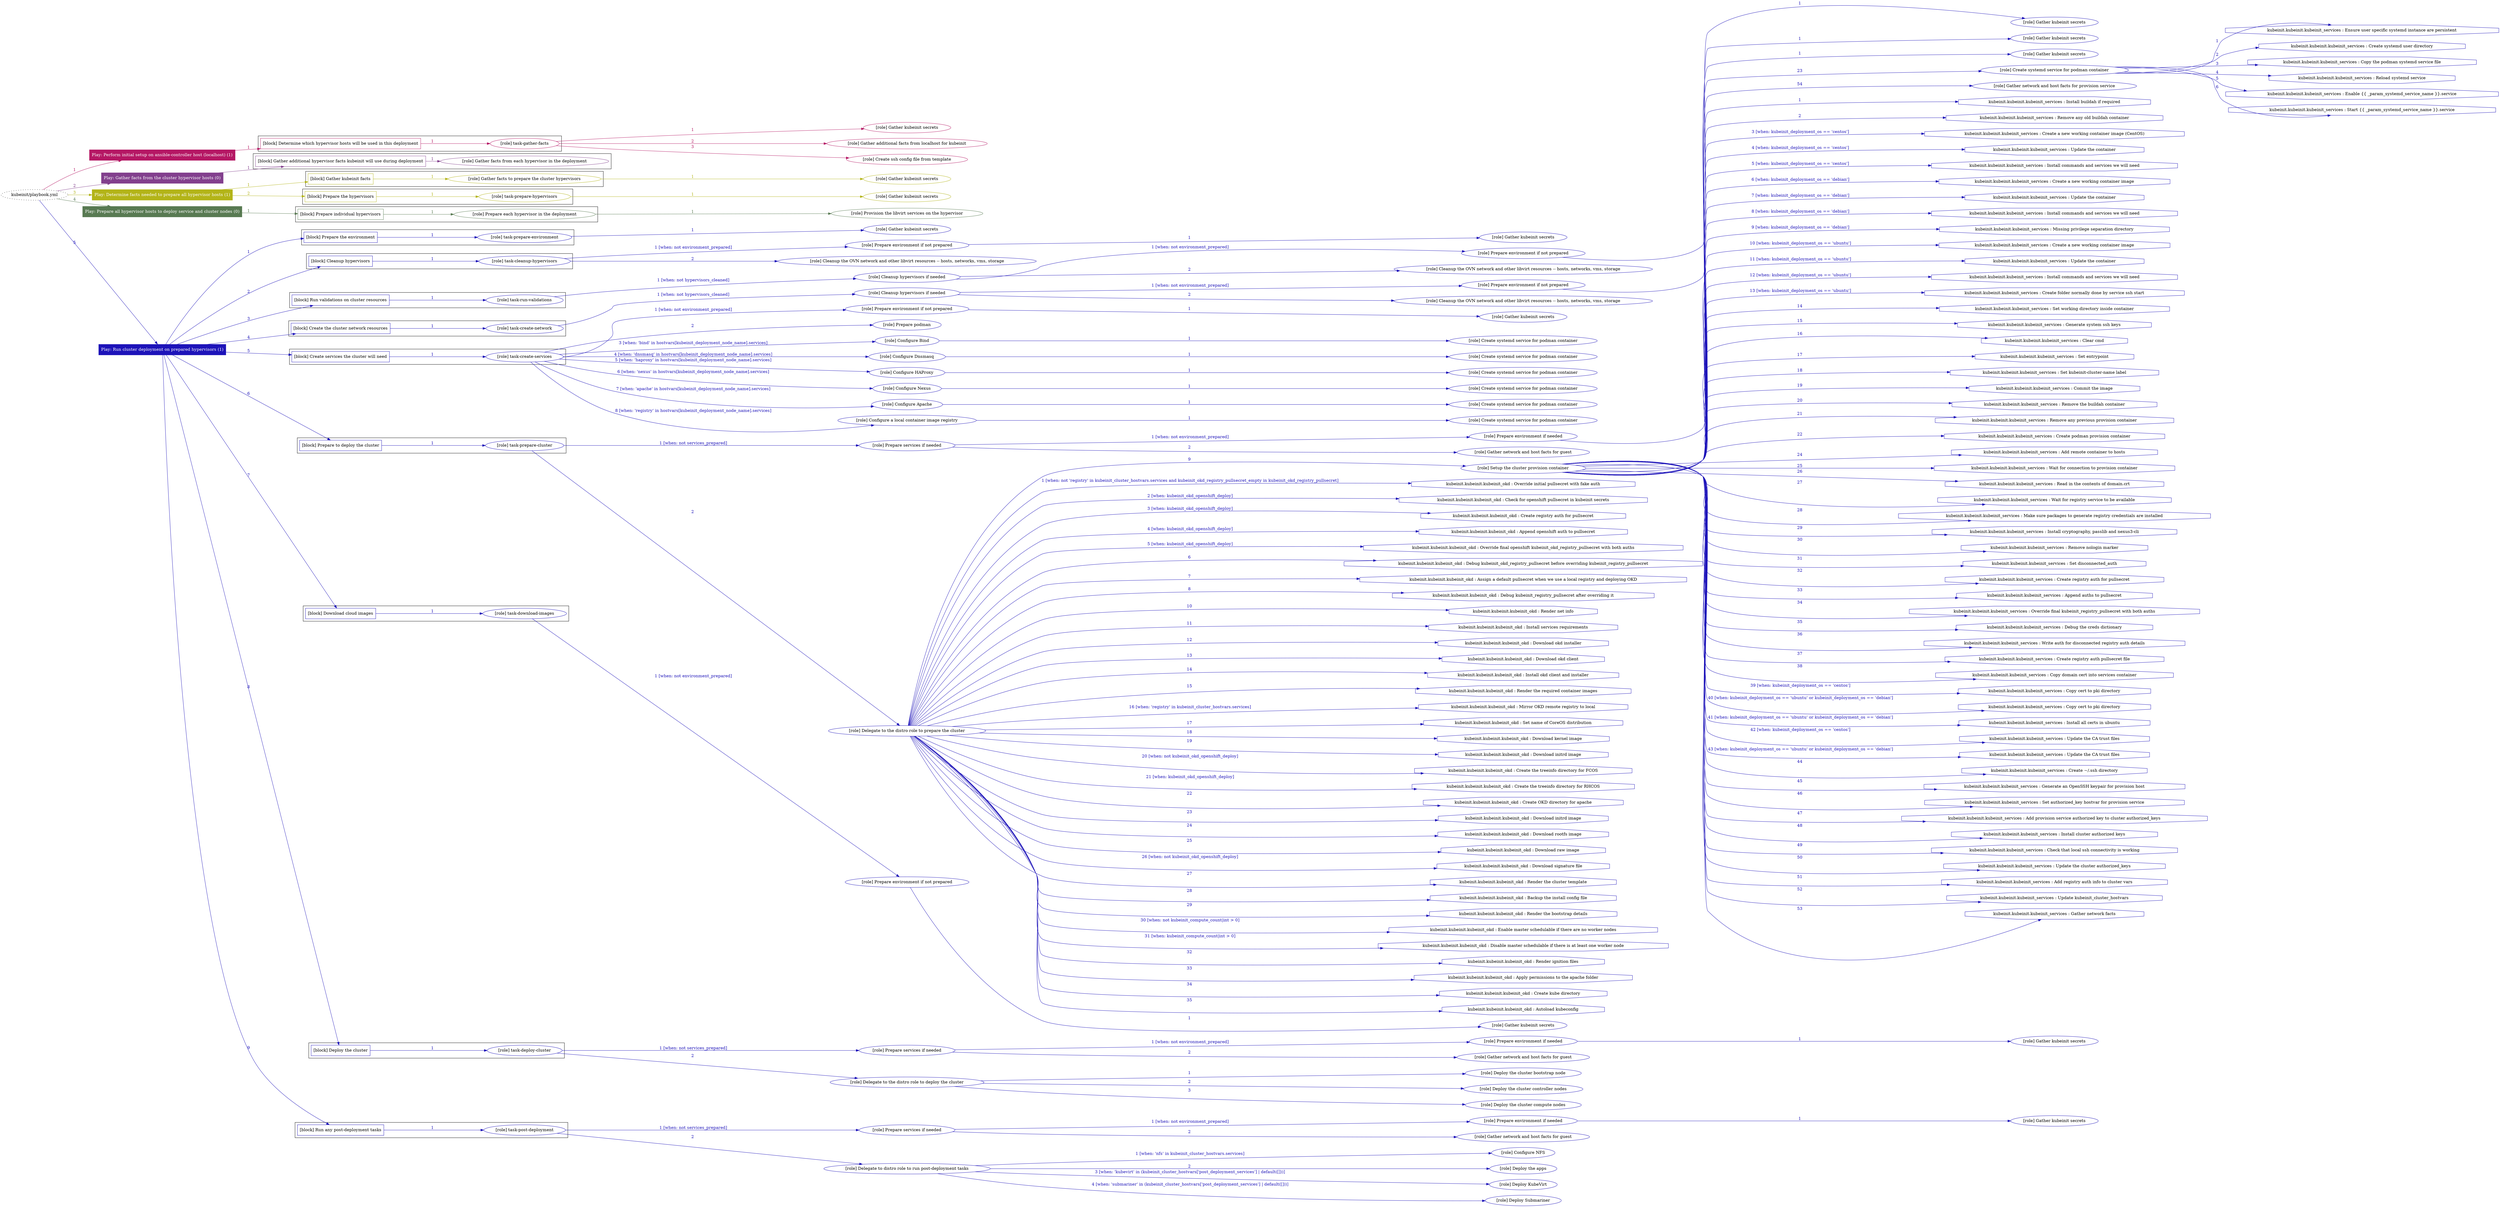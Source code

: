 digraph {
	graph [concentrate=true ordering=in rankdir=LR ratio=fill]
	edge [esep=5 sep=10]
	"kubeinit/playbook.yml" [URL="/home/runner/work/kubeinit/kubeinit/kubeinit/playbook.yml" id=playbook_fc20c737 style=dotted]
	play_65a15fa5 [label="Play: Perform initial setup on ansible-controller host (localhost) (1)" URL="/home/runner/work/kubeinit/kubeinit/kubeinit/playbook.yml" color="#b51764" fontcolor="#ffffff" id=play_65a15fa5 shape=box style=filled tooltip=localhost]
	"kubeinit/playbook.yml" -> play_65a15fa5 [label="1 " color="#b51764" fontcolor="#b51764" id=edge_4e0c3e17 labeltooltip="1 " tooltip="1 "]
	subgraph "Gather kubeinit secrets" {
		role_dab43f15 [label="[role] Gather kubeinit secrets" URL="/home/runner/.ansible/collections/ansible_collections/kubeinit/kubeinit/roles/kubeinit_prepare/tasks/build_hypervisors_group.yml" color="#b51764" id=role_dab43f15 tooltip="Gather kubeinit secrets"]
	}
	subgraph "Gather additional facts from localhost for kubeinit" {
		role_6d6d0a37 [label="[role] Gather additional facts from localhost for kubeinit" URL="/home/runner/.ansible/collections/ansible_collections/kubeinit/kubeinit/roles/kubeinit_prepare/tasks/build_hypervisors_group.yml" color="#b51764" id=role_6d6d0a37 tooltip="Gather additional facts from localhost for kubeinit"]
	}
	subgraph "Create ssh config file from template" {
		role_ce51dde5 [label="[role] Create ssh config file from template" URL="/home/runner/.ansible/collections/ansible_collections/kubeinit/kubeinit/roles/kubeinit_prepare/tasks/build_hypervisors_group.yml" color="#b51764" id=role_ce51dde5 tooltip="Create ssh config file from template"]
	}
	subgraph "task-gather-facts" {
		role_facfdcc6 [label="[role] task-gather-facts" URL="/home/runner/work/kubeinit/kubeinit/kubeinit/playbook.yml" color="#b51764" id=role_facfdcc6 tooltip="task-gather-facts"]
		role_facfdcc6 -> role_dab43f15 [label="1 " color="#b51764" fontcolor="#b51764" id=edge_0487ce77 labeltooltip="1 " tooltip="1 "]
		role_facfdcc6 -> role_6d6d0a37 [label="2 " color="#b51764" fontcolor="#b51764" id=edge_ecd3ed86 labeltooltip="2 " tooltip="2 "]
		role_facfdcc6 -> role_ce51dde5 [label="3 " color="#b51764" fontcolor="#b51764" id=edge_a652ad22 labeltooltip="3 " tooltip="3 "]
	}
	subgraph "Play: Perform initial setup on ansible-controller host (localhost) (1)" {
		play_65a15fa5 -> block_a16e955e [label=1 color="#b51764" fontcolor="#b51764" id=edge_7b7152d6 labeltooltip=1 tooltip=1]
		subgraph cluster_block_a16e955e {
			block_a16e955e [label="[block] Determine which hypervisor hosts will be used in this deployment" URL="/home/runner/work/kubeinit/kubeinit/kubeinit/playbook.yml" color="#b51764" id=block_a16e955e labeltooltip="Determine which hypervisor hosts will be used in this deployment" shape=box tooltip="Determine which hypervisor hosts will be used in this deployment"]
			block_a16e955e -> role_facfdcc6 [label="1 " color="#b51764" fontcolor="#b51764" id=edge_ab6267a2 labeltooltip="1 " tooltip="1 "]
		}
	}
	play_0e5e4251 [label="Play: Gather facts from the cluster hypervisor hosts (0)" URL="/home/runner/work/kubeinit/kubeinit/kubeinit/playbook.yml" color="#823f8d" fontcolor="#ffffff" id=play_0e5e4251 shape=box style=filled tooltip="Play: Gather facts from the cluster hypervisor hosts (0)"]
	"kubeinit/playbook.yml" -> play_0e5e4251 [label="2 " color="#823f8d" fontcolor="#823f8d" id=edge_4b54552f labeltooltip="2 " tooltip="2 "]
	subgraph "Gather facts from each hypervisor in the deployment" {
		role_1f84df64 [label="[role] Gather facts from each hypervisor in the deployment" URL="/home/runner/work/kubeinit/kubeinit/kubeinit/playbook.yml" color="#823f8d" id=role_1f84df64 tooltip="Gather facts from each hypervisor in the deployment"]
	}
	subgraph "Play: Gather facts from the cluster hypervisor hosts (0)" {
		play_0e5e4251 -> block_93798a52 [label=1 color="#823f8d" fontcolor="#823f8d" id=edge_97cbae5c labeltooltip=1 tooltip=1]
		subgraph cluster_block_93798a52 {
			block_93798a52 [label="[block] Gather additional hypervisor facts kubeinit will use during deployment" URL="/home/runner/work/kubeinit/kubeinit/kubeinit/playbook.yml" color="#823f8d" id=block_93798a52 labeltooltip="Gather additional hypervisor facts kubeinit will use during deployment" shape=box tooltip="Gather additional hypervisor facts kubeinit will use during deployment"]
			block_93798a52 -> role_1f84df64 [label="1 " color="#823f8d" fontcolor="#823f8d" id=edge_e36d7bf7 labeltooltip="1 " tooltip="1 "]
		}
	}
	play_0b2c41a3 [label="Play: Determine facts needed to prepare all hypervisor hosts (1)" URL="/home/runner/work/kubeinit/kubeinit/kubeinit/playbook.yml" color="#b3b418" fontcolor="#ffffff" id=play_0b2c41a3 shape=box style=filled tooltip=localhost]
	"kubeinit/playbook.yml" -> play_0b2c41a3 [label="3 " color="#b3b418" fontcolor="#b3b418" id=edge_9ad9c93d labeltooltip="3 " tooltip="3 "]
	subgraph "Gather kubeinit secrets" {
		role_8b934818 [label="[role] Gather kubeinit secrets" URL="/home/runner/.ansible/collections/ansible_collections/kubeinit/kubeinit/roles/kubeinit_prepare/tasks/gather_kubeinit_facts.yml" color="#b3b418" id=role_8b934818 tooltip="Gather kubeinit secrets"]
	}
	subgraph "Gather facts to prepare the cluster hypervisors" {
		role_c049bfae [label="[role] Gather facts to prepare the cluster hypervisors" URL="/home/runner/work/kubeinit/kubeinit/kubeinit/playbook.yml" color="#b3b418" id=role_c049bfae tooltip="Gather facts to prepare the cluster hypervisors"]
		role_c049bfae -> role_8b934818 [label="1 " color="#b3b418" fontcolor="#b3b418" id=edge_2e7f699e labeltooltip="1 " tooltip="1 "]
	}
	subgraph "Gather kubeinit secrets" {
		role_56f67b44 [label="[role] Gather kubeinit secrets" URL="/home/runner/.ansible/collections/ansible_collections/kubeinit/kubeinit/roles/kubeinit_prepare/tasks/gather_kubeinit_facts.yml" color="#b3b418" id=role_56f67b44 tooltip="Gather kubeinit secrets"]
	}
	subgraph "task-prepare-hypervisors" {
		role_ccd87dcf [label="[role] task-prepare-hypervisors" URL="/home/runner/work/kubeinit/kubeinit/kubeinit/playbook.yml" color="#b3b418" id=role_ccd87dcf tooltip="task-prepare-hypervisors"]
		role_ccd87dcf -> role_56f67b44 [label="1 " color="#b3b418" fontcolor="#b3b418" id=edge_32ffe974 labeltooltip="1 " tooltip="1 "]
	}
	subgraph "Play: Determine facts needed to prepare all hypervisor hosts (1)" {
		play_0b2c41a3 -> block_95fa843a [label=1 color="#b3b418" fontcolor="#b3b418" id=edge_02c6b974 labeltooltip=1 tooltip=1]
		subgraph cluster_block_95fa843a {
			block_95fa843a [label="[block] Gather kubeinit facts" URL="/home/runner/work/kubeinit/kubeinit/kubeinit/playbook.yml" color="#b3b418" id=block_95fa843a labeltooltip="Gather kubeinit facts" shape=box tooltip="Gather kubeinit facts"]
			block_95fa843a -> role_c049bfae [label="1 " color="#b3b418" fontcolor="#b3b418" id=edge_fc54b1b2 labeltooltip="1 " tooltip="1 "]
		}
		play_0b2c41a3 -> block_fd60596b [label=2 color="#b3b418" fontcolor="#b3b418" id=edge_a7f65207 labeltooltip=2 tooltip=2]
		subgraph cluster_block_fd60596b {
			block_fd60596b [label="[block] Prepare the hypervisors" URL="/home/runner/work/kubeinit/kubeinit/kubeinit/playbook.yml" color="#b3b418" id=block_fd60596b labeltooltip="Prepare the hypervisors" shape=box tooltip="Prepare the hypervisors"]
			block_fd60596b -> role_ccd87dcf [label="1 " color="#b3b418" fontcolor="#b3b418" id=edge_3639d438 labeltooltip="1 " tooltip="1 "]
		}
	}
	play_3c901145 [label="Play: Prepare all hypervisor hosts to deploy service and cluster nodes (0)" URL="/home/runner/work/kubeinit/kubeinit/kubeinit/playbook.yml" color="#587a52" fontcolor="#ffffff" id=play_3c901145 shape=box style=filled tooltip="Play: Prepare all hypervisor hosts to deploy service and cluster nodes (0)"]
	"kubeinit/playbook.yml" -> play_3c901145 [label="4 " color="#587a52" fontcolor="#587a52" id=edge_217f09b9 labeltooltip="4 " tooltip="4 "]
	subgraph "Provision the libvirt services on the hypervisor" {
		role_07e5c249 [label="[role] Provision the libvirt services on the hypervisor" URL="/home/runner/.ansible/collections/ansible_collections/kubeinit/kubeinit/roles/kubeinit_prepare/tasks/prepare_hypervisor.yml" color="#587a52" id=role_07e5c249 tooltip="Provision the libvirt services on the hypervisor"]
	}
	subgraph "Prepare each hypervisor in the deployment" {
		role_0551ecda [label="[role] Prepare each hypervisor in the deployment" URL="/home/runner/work/kubeinit/kubeinit/kubeinit/playbook.yml" color="#587a52" id=role_0551ecda tooltip="Prepare each hypervisor in the deployment"]
		role_0551ecda -> role_07e5c249 [label="1 " color="#587a52" fontcolor="#587a52" id=edge_89255359 labeltooltip="1 " tooltip="1 "]
	}
	subgraph "Play: Prepare all hypervisor hosts to deploy service and cluster nodes (0)" {
		play_3c901145 -> block_3810335b [label=1 color="#587a52" fontcolor="#587a52" id=edge_c3457b3d labeltooltip=1 tooltip=1]
		subgraph cluster_block_3810335b {
			block_3810335b [label="[block] Prepare individual hypervisors" URL="/home/runner/work/kubeinit/kubeinit/kubeinit/playbook.yml" color="#587a52" id=block_3810335b labeltooltip="Prepare individual hypervisors" shape=box tooltip="Prepare individual hypervisors"]
			block_3810335b -> role_0551ecda [label="1 " color="#587a52" fontcolor="#587a52" id=edge_33709007 labeltooltip="1 " tooltip="1 "]
		}
	}
	play_64a1bac8 [label="Play: Run cluster deployment on prepared hypervisors (1)" URL="/home/runner/work/kubeinit/kubeinit/kubeinit/playbook.yml" color="#1d13b9" fontcolor="#ffffff" id=play_64a1bac8 shape=box style=filled tooltip=localhost]
	"kubeinit/playbook.yml" -> play_64a1bac8 [label="5 " color="#1d13b9" fontcolor="#1d13b9" id=edge_bfa4a857 labeltooltip="5 " tooltip="5 "]
	subgraph "Gather kubeinit secrets" {
		role_34466fe0 [label="[role] Gather kubeinit secrets" URL="/home/runner/.ansible/collections/ansible_collections/kubeinit/kubeinit/roles/kubeinit_prepare/tasks/gather_kubeinit_facts.yml" color="#1d13b9" id=role_34466fe0 tooltip="Gather kubeinit secrets"]
	}
	subgraph "task-prepare-environment" {
		role_62a30684 [label="[role] task-prepare-environment" URL="/home/runner/work/kubeinit/kubeinit/kubeinit/playbook.yml" color="#1d13b9" id=role_62a30684 tooltip="task-prepare-environment"]
		role_62a30684 -> role_34466fe0 [label="1 " color="#1d13b9" fontcolor="#1d13b9" id=edge_f472e2e0 labeltooltip="1 " tooltip="1 "]
	}
	subgraph "Gather kubeinit secrets" {
		role_3300b9cf [label="[role] Gather kubeinit secrets" URL="/home/runner/.ansible/collections/ansible_collections/kubeinit/kubeinit/roles/kubeinit_prepare/tasks/gather_kubeinit_facts.yml" color="#1d13b9" id=role_3300b9cf tooltip="Gather kubeinit secrets"]
	}
	subgraph "Prepare environment if not prepared" {
		role_d12e580d [label="[role] Prepare environment if not prepared" URL="/home/runner/.ansible/collections/ansible_collections/kubeinit/kubeinit/roles/kubeinit_prepare/tasks/cleanup_hypervisors.yml" color="#1d13b9" id=role_d12e580d tooltip="Prepare environment if not prepared"]
		role_d12e580d -> role_3300b9cf [label="1 " color="#1d13b9" fontcolor="#1d13b9" id=edge_0ead0f8b labeltooltip="1 " tooltip="1 "]
	}
	subgraph "Cleanup the OVN network and other libvirt resources -- hosts, networks, vms, storage" {
		role_d2b7a6c5 [label="[role] Cleanup the OVN network and other libvirt resources -- hosts, networks, vms, storage" URL="/home/runner/.ansible/collections/ansible_collections/kubeinit/kubeinit/roles/kubeinit_prepare/tasks/cleanup_hypervisors.yml" color="#1d13b9" id=role_d2b7a6c5 tooltip="Cleanup the OVN network and other libvirt resources -- hosts, networks, vms, storage"]
	}
	subgraph "task-cleanup-hypervisors" {
		role_3d9d460d [label="[role] task-cleanup-hypervisors" URL="/home/runner/work/kubeinit/kubeinit/kubeinit/playbook.yml" color="#1d13b9" id=role_3d9d460d tooltip="task-cleanup-hypervisors"]
		role_3d9d460d -> role_d12e580d [label="1 [when: not environment_prepared]" color="#1d13b9" fontcolor="#1d13b9" id=edge_5a5a9881 labeltooltip="1 [when: not environment_prepared]" tooltip="1 [when: not environment_prepared]"]
		role_3d9d460d -> role_d2b7a6c5 [label="2 " color="#1d13b9" fontcolor="#1d13b9" id=edge_6def0d15 labeltooltip="2 " tooltip="2 "]
	}
	subgraph "Gather kubeinit secrets" {
		role_5fa0c475 [label="[role] Gather kubeinit secrets" URL="/home/runner/.ansible/collections/ansible_collections/kubeinit/kubeinit/roles/kubeinit_prepare/tasks/gather_kubeinit_facts.yml" color="#1d13b9" id=role_5fa0c475 tooltip="Gather kubeinit secrets"]
	}
	subgraph "Prepare environment if not prepared" {
		role_e396293e [label="[role] Prepare environment if not prepared" URL="/home/runner/.ansible/collections/ansible_collections/kubeinit/kubeinit/roles/kubeinit_prepare/tasks/cleanup_hypervisors.yml" color="#1d13b9" id=role_e396293e tooltip="Prepare environment if not prepared"]
		role_e396293e -> role_5fa0c475 [label="1 " color="#1d13b9" fontcolor="#1d13b9" id=edge_6f9e3719 labeltooltip="1 " tooltip="1 "]
	}
	subgraph "Cleanup the OVN network and other libvirt resources -- hosts, networks, vms, storage" {
		role_6968a057 [label="[role] Cleanup the OVN network and other libvirt resources -- hosts, networks, vms, storage" URL="/home/runner/.ansible/collections/ansible_collections/kubeinit/kubeinit/roles/kubeinit_prepare/tasks/cleanup_hypervisors.yml" color="#1d13b9" id=role_6968a057 tooltip="Cleanup the OVN network and other libvirt resources -- hosts, networks, vms, storage"]
	}
	subgraph "Cleanup hypervisors if needed" {
		role_a5c6dd07 [label="[role] Cleanup hypervisors if needed" URL="/home/runner/.ansible/collections/ansible_collections/kubeinit/kubeinit/roles/kubeinit_validations/tasks/main.yml" color="#1d13b9" id=role_a5c6dd07 tooltip="Cleanup hypervisors if needed"]
		role_a5c6dd07 -> role_e396293e [label="1 [when: not environment_prepared]" color="#1d13b9" fontcolor="#1d13b9" id=edge_c87d5c33 labeltooltip="1 [when: not environment_prepared]" tooltip="1 [when: not environment_prepared]"]
		role_a5c6dd07 -> role_6968a057 [label="2 " color="#1d13b9" fontcolor="#1d13b9" id=edge_bc918754 labeltooltip="2 " tooltip="2 "]
	}
	subgraph "task-run-validations" {
		role_75336db9 [label="[role] task-run-validations" URL="/home/runner/work/kubeinit/kubeinit/kubeinit/playbook.yml" color="#1d13b9" id=role_75336db9 tooltip="task-run-validations"]
		role_75336db9 -> role_a5c6dd07 [label="1 [when: not hypervisors_cleaned]" color="#1d13b9" fontcolor="#1d13b9" id=edge_d754f724 labeltooltip="1 [when: not hypervisors_cleaned]" tooltip="1 [when: not hypervisors_cleaned]"]
	}
	subgraph "Gather kubeinit secrets" {
		role_b3aa88ac [label="[role] Gather kubeinit secrets" URL="/home/runner/.ansible/collections/ansible_collections/kubeinit/kubeinit/roles/kubeinit_prepare/tasks/gather_kubeinit_facts.yml" color="#1d13b9" id=role_b3aa88ac tooltip="Gather kubeinit secrets"]
	}
	subgraph "Prepare environment if not prepared" {
		role_3e70a304 [label="[role] Prepare environment if not prepared" URL="/home/runner/.ansible/collections/ansible_collections/kubeinit/kubeinit/roles/kubeinit_prepare/tasks/cleanup_hypervisors.yml" color="#1d13b9" id=role_3e70a304 tooltip="Prepare environment if not prepared"]
		role_3e70a304 -> role_b3aa88ac [label="1 " color="#1d13b9" fontcolor="#1d13b9" id=edge_cf13845b labeltooltip="1 " tooltip="1 "]
	}
	subgraph "Cleanup the OVN network and other libvirt resources -- hosts, networks, vms, storage" {
		role_afccdd34 [label="[role] Cleanup the OVN network and other libvirt resources -- hosts, networks, vms, storage" URL="/home/runner/.ansible/collections/ansible_collections/kubeinit/kubeinit/roles/kubeinit_prepare/tasks/cleanup_hypervisors.yml" color="#1d13b9" id=role_afccdd34 tooltip="Cleanup the OVN network and other libvirt resources -- hosts, networks, vms, storage"]
	}
	subgraph "Cleanup hypervisors if needed" {
		role_9ea08caf [label="[role] Cleanup hypervisors if needed" URL="/home/runner/.ansible/collections/ansible_collections/kubeinit/kubeinit/roles/kubeinit_libvirt/tasks/create_network.yml" color="#1d13b9" id=role_9ea08caf tooltip="Cleanup hypervisors if needed"]
		role_9ea08caf -> role_3e70a304 [label="1 [when: not environment_prepared]" color="#1d13b9" fontcolor="#1d13b9" id=edge_4e285582 labeltooltip="1 [when: not environment_prepared]" tooltip="1 [when: not environment_prepared]"]
		role_9ea08caf -> role_afccdd34 [label="2 " color="#1d13b9" fontcolor="#1d13b9" id=edge_5a679152 labeltooltip="2 " tooltip="2 "]
	}
	subgraph "task-create-network" {
		role_23881b92 [label="[role] task-create-network" URL="/home/runner/work/kubeinit/kubeinit/kubeinit/playbook.yml" color="#1d13b9" id=role_23881b92 tooltip="task-create-network"]
		role_23881b92 -> role_9ea08caf [label="1 [when: not hypervisors_cleaned]" color="#1d13b9" fontcolor="#1d13b9" id=edge_d257e9b9 labeltooltip="1 [when: not hypervisors_cleaned]" tooltip="1 [when: not hypervisors_cleaned]"]
	}
	subgraph "Gather kubeinit secrets" {
		role_6735ab29 [label="[role] Gather kubeinit secrets" URL="/home/runner/.ansible/collections/ansible_collections/kubeinit/kubeinit/roles/kubeinit_prepare/tasks/gather_kubeinit_facts.yml" color="#1d13b9" id=role_6735ab29 tooltip="Gather kubeinit secrets"]
	}
	subgraph "Prepare environment if not prepared" {
		role_24291979 [label="[role] Prepare environment if not prepared" URL="/home/runner/.ansible/collections/ansible_collections/kubeinit/kubeinit/roles/kubeinit_services/tasks/main.yml" color="#1d13b9" id=role_24291979 tooltip="Prepare environment if not prepared"]
		role_24291979 -> role_6735ab29 [label="1 " color="#1d13b9" fontcolor="#1d13b9" id=edge_069e71fc labeltooltip="1 " tooltip="1 "]
	}
	subgraph "Prepare podman" {
		role_035e495e [label="[role] Prepare podman" URL="/home/runner/.ansible/collections/ansible_collections/kubeinit/kubeinit/roles/kubeinit_services/tasks/00_create_service_pod.yml" color="#1d13b9" id=role_035e495e tooltip="Prepare podman"]
	}
	subgraph "Create systemd service for podman container" {
		role_3187e8b6 [label="[role] Create systemd service for podman container" URL="/home/runner/.ansible/collections/ansible_collections/kubeinit/kubeinit/roles/kubeinit_bind/tasks/main.yml" color="#1d13b9" id=role_3187e8b6 tooltip="Create systemd service for podman container"]
	}
	subgraph "Configure Bind" {
		role_15153329 [label="[role] Configure Bind" URL="/home/runner/.ansible/collections/ansible_collections/kubeinit/kubeinit/roles/kubeinit_services/tasks/start_services_containers.yml" color="#1d13b9" id=role_15153329 tooltip="Configure Bind"]
		role_15153329 -> role_3187e8b6 [label="1 " color="#1d13b9" fontcolor="#1d13b9" id=edge_946ab97d labeltooltip="1 " tooltip="1 "]
	}
	subgraph "Create systemd service for podman container" {
		role_2b0dd542 [label="[role] Create systemd service for podman container" URL="/home/runner/.ansible/collections/ansible_collections/kubeinit/kubeinit/roles/kubeinit_dnsmasq/tasks/main.yml" color="#1d13b9" id=role_2b0dd542 tooltip="Create systemd service for podman container"]
	}
	subgraph "Configure Dnsmasq" {
		role_bf0c52dc [label="[role] Configure Dnsmasq" URL="/home/runner/.ansible/collections/ansible_collections/kubeinit/kubeinit/roles/kubeinit_services/tasks/start_services_containers.yml" color="#1d13b9" id=role_bf0c52dc tooltip="Configure Dnsmasq"]
		role_bf0c52dc -> role_2b0dd542 [label="1 " color="#1d13b9" fontcolor="#1d13b9" id=edge_69beb6d4 labeltooltip="1 " tooltip="1 "]
	}
	subgraph "Create systemd service for podman container" {
		role_7150a8e7 [label="[role] Create systemd service for podman container" URL="/home/runner/.ansible/collections/ansible_collections/kubeinit/kubeinit/roles/kubeinit_haproxy/tasks/main.yml" color="#1d13b9" id=role_7150a8e7 tooltip="Create systemd service for podman container"]
	}
	subgraph "Configure HAProxy" {
		role_afc86778 [label="[role] Configure HAProxy" URL="/home/runner/.ansible/collections/ansible_collections/kubeinit/kubeinit/roles/kubeinit_services/tasks/start_services_containers.yml" color="#1d13b9" id=role_afc86778 tooltip="Configure HAProxy"]
		role_afc86778 -> role_7150a8e7 [label="1 " color="#1d13b9" fontcolor="#1d13b9" id=edge_1a5f1660 labeltooltip="1 " tooltip="1 "]
	}
	subgraph "Create systemd service for podman container" {
		role_ab14f02f [label="[role] Create systemd service for podman container" URL="/home/runner/.ansible/collections/ansible_collections/kubeinit/kubeinit/roles/kubeinit_nexus/tasks/main.yml" color="#1d13b9" id=role_ab14f02f tooltip="Create systemd service for podman container"]
	}
	subgraph "Configure Nexus" {
		role_676ba6e8 [label="[role] Configure Nexus" URL="/home/runner/.ansible/collections/ansible_collections/kubeinit/kubeinit/roles/kubeinit_services/tasks/start_services_containers.yml" color="#1d13b9" id=role_676ba6e8 tooltip="Configure Nexus"]
		role_676ba6e8 -> role_ab14f02f [label="1 " color="#1d13b9" fontcolor="#1d13b9" id=edge_d3bff6f4 labeltooltip="1 " tooltip="1 "]
	}
	subgraph "Create systemd service for podman container" {
		role_76d5dba9 [label="[role] Create systemd service for podman container" URL="/home/runner/.ansible/collections/ansible_collections/kubeinit/kubeinit/roles/kubeinit_apache/tasks/main.yml" color="#1d13b9" id=role_76d5dba9 tooltip="Create systemd service for podman container"]
	}
	subgraph "Configure Apache" {
		role_ed8ae408 [label="[role] Configure Apache" URL="/home/runner/.ansible/collections/ansible_collections/kubeinit/kubeinit/roles/kubeinit_services/tasks/start_services_containers.yml" color="#1d13b9" id=role_ed8ae408 tooltip="Configure Apache"]
		role_ed8ae408 -> role_76d5dba9 [label="1 " color="#1d13b9" fontcolor="#1d13b9" id=edge_ea619d20 labeltooltip="1 " tooltip="1 "]
	}
	subgraph "Create systemd service for podman container" {
		role_5afe8dfb [label="[role] Create systemd service for podman container" URL="/home/runner/.ansible/collections/ansible_collections/kubeinit/kubeinit/roles/kubeinit_registry/tasks/main.yml" color="#1d13b9" id=role_5afe8dfb tooltip="Create systemd service for podman container"]
	}
	subgraph "Configure a local container image registry" {
		role_dbb9ec3e [label="[role] Configure a local container image registry" URL="/home/runner/.ansible/collections/ansible_collections/kubeinit/kubeinit/roles/kubeinit_services/tasks/start_services_containers.yml" color="#1d13b9" id=role_dbb9ec3e tooltip="Configure a local container image registry"]
		role_dbb9ec3e -> role_5afe8dfb [label="1 " color="#1d13b9" fontcolor="#1d13b9" id=edge_4a89d383 labeltooltip="1 " tooltip="1 "]
	}
	subgraph "task-create-services" {
		role_49b1ae99 [label="[role] task-create-services" URL="/home/runner/work/kubeinit/kubeinit/kubeinit/playbook.yml" color="#1d13b9" id=role_49b1ae99 tooltip="task-create-services"]
		role_49b1ae99 -> role_24291979 [label="1 [when: not environment_prepared]" color="#1d13b9" fontcolor="#1d13b9" id=edge_4891a616 labeltooltip="1 [when: not environment_prepared]" tooltip="1 [when: not environment_prepared]"]
		role_49b1ae99 -> role_035e495e [label="2 " color="#1d13b9" fontcolor="#1d13b9" id=edge_77d50a88 labeltooltip="2 " tooltip="2 "]
		role_49b1ae99 -> role_15153329 [label="3 [when: 'bind' in hostvars[kubeinit_deployment_node_name].services]" color="#1d13b9" fontcolor="#1d13b9" id=edge_3a1aa33b labeltooltip="3 [when: 'bind' in hostvars[kubeinit_deployment_node_name].services]" tooltip="3 [when: 'bind' in hostvars[kubeinit_deployment_node_name].services]"]
		role_49b1ae99 -> role_bf0c52dc [label="4 [when: 'dnsmasq' in hostvars[kubeinit_deployment_node_name].services]" color="#1d13b9" fontcolor="#1d13b9" id=edge_fc3126ee labeltooltip="4 [when: 'dnsmasq' in hostvars[kubeinit_deployment_node_name].services]" tooltip="4 [when: 'dnsmasq' in hostvars[kubeinit_deployment_node_name].services]"]
		role_49b1ae99 -> role_afc86778 [label="5 [when: 'haproxy' in hostvars[kubeinit_deployment_node_name].services]" color="#1d13b9" fontcolor="#1d13b9" id=edge_d9433b37 labeltooltip="5 [when: 'haproxy' in hostvars[kubeinit_deployment_node_name].services]" tooltip="5 [when: 'haproxy' in hostvars[kubeinit_deployment_node_name].services]"]
		role_49b1ae99 -> role_676ba6e8 [label="6 [when: 'nexus' in hostvars[kubeinit_deployment_node_name].services]" color="#1d13b9" fontcolor="#1d13b9" id=edge_109e016d labeltooltip="6 [when: 'nexus' in hostvars[kubeinit_deployment_node_name].services]" tooltip="6 [when: 'nexus' in hostvars[kubeinit_deployment_node_name].services]"]
		role_49b1ae99 -> role_ed8ae408 [label="7 [when: 'apache' in hostvars[kubeinit_deployment_node_name].services]" color="#1d13b9" fontcolor="#1d13b9" id=edge_fb018b54 labeltooltip="7 [when: 'apache' in hostvars[kubeinit_deployment_node_name].services]" tooltip="7 [when: 'apache' in hostvars[kubeinit_deployment_node_name].services]"]
		role_49b1ae99 -> role_dbb9ec3e [label="8 [when: 'registry' in hostvars[kubeinit_deployment_node_name].services]" color="#1d13b9" fontcolor="#1d13b9" id=edge_44127890 labeltooltip="8 [when: 'registry' in hostvars[kubeinit_deployment_node_name].services]" tooltip="8 [when: 'registry' in hostvars[kubeinit_deployment_node_name].services]"]
	}
	subgraph "Gather kubeinit secrets" {
		role_8c226880 [label="[role] Gather kubeinit secrets" URL="/home/runner/.ansible/collections/ansible_collections/kubeinit/kubeinit/roles/kubeinit_prepare/tasks/gather_kubeinit_facts.yml" color="#1d13b9" id=role_8c226880 tooltip="Gather kubeinit secrets"]
	}
	subgraph "Prepare environment if needed" {
		role_077d941e [label="[role] Prepare environment if needed" URL="/home/runner/.ansible/collections/ansible_collections/kubeinit/kubeinit/roles/kubeinit_services/tasks/prepare_services.yml" color="#1d13b9" id=role_077d941e tooltip="Prepare environment if needed"]
		role_077d941e -> role_8c226880 [label="1 " color="#1d13b9" fontcolor="#1d13b9" id=edge_02a6756c labeltooltip="1 " tooltip="1 "]
	}
	subgraph "Gather network and host facts for guest" {
		role_434f785f [label="[role] Gather network and host facts for guest" URL="/home/runner/.ansible/collections/ansible_collections/kubeinit/kubeinit/roles/kubeinit_services/tasks/prepare_services.yml" color="#1d13b9" id=role_434f785f tooltip="Gather network and host facts for guest"]
	}
	subgraph "Prepare services if needed" {
		role_8ae51e81 [label="[role] Prepare services if needed" URL="/home/runner/.ansible/collections/ansible_collections/kubeinit/kubeinit/roles/kubeinit_prepare/tasks/prepare_cluster.yml" color="#1d13b9" id=role_8ae51e81 tooltip="Prepare services if needed"]
		role_8ae51e81 -> role_077d941e [label="1 [when: not environment_prepared]" color="#1d13b9" fontcolor="#1d13b9" id=edge_6ab468d6 labeltooltip="1 [when: not environment_prepared]" tooltip="1 [when: not environment_prepared]"]
		role_8ae51e81 -> role_434f785f [label="2 " color="#1d13b9" fontcolor="#1d13b9" id=edge_58700bd1 labeltooltip="2 " tooltip="2 "]
	}
	subgraph "Create systemd service for podman container" {
		role_a814b25d [label="[role] Create systemd service for podman container" URL="/home/runner/.ansible/collections/ansible_collections/kubeinit/kubeinit/roles/kubeinit_services/tasks/create_provision_container.yml" color="#1d13b9" id=role_a814b25d tooltip="Create systemd service for podman container"]
		task_49499a05 [label="kubeinit.kubeinit.kubeinit_services : Ensure user specific systemd instance are persistent" URL="/home/runner/.ansible/collections/ansible_collections/kubeinit/kubeinit/roles/kubeinit_services/tasks/create_managed_service.yml" color="#1d13b9" id=task_49499a05 shape=octagon tooltip="kubeinit.kubeinit.kubeinit_services : Ensure user specific systemd instance are persistent"]
		role_a814b25d -> task_49499a05 [label="1 " color="#1d13b9" fontcolor="#1d13b9" id=edge_f2b2f96a labeltooltip="1 " tooltip="1 "]
		task_e07a48ba [label="kubeinit.kubeinit.kubeinit_services : Create systemd user directory" URL="/home/runner/.ansible/collections/ansible_collections/kubeinit/kubeinit/roles/kubeinit_services/tasks/create_managed_service.yml" color="#1d13b9" id=task_e07a48ba shape=octagon tooltip="kubeinit.kubeinit.kubeinit_services : Create systemd user directory"]
		role_a814b25d -> task_e07a48ba [label="2 " color="#1d13b9" fontcolor="#1d13b9" id=edge_f5295c62 labeltooltip="2 " tooltip="2 "]
		task_2aaf432f [label="kubeinit.kubeinit.kubeinit_services : Copy the podman systemd service file" URL="/home/runner/.ansible/collections/ansible_collections/kubeinit/kubeinit/roles/kubeinit_services/tasks/create_managed_service.yml" color="#1d13b9" id=task_2aaf432f shape=octagon tooltip="kubeinit.kubeinit.kubeinit_services : Copy the podman systemd service file"]
		role_a814b25d -> task_2aaf432f [label="3 " color="#1d13b9" fontcolor="#1d13b9" id=edge_23f685bf labeltooltip="3 " tooltip="3 "]
		task_e95050bc [label="kubeinit.kubeinit.kubeinit_services : Reload systemd service" URL="/home/runner/.ansible/collections/ansible_collections/kubeinit/kubeinit/roles/kubeinit_services/tasks/create_managed_service.yml" color="#1d13b9" id=task_e95050bc shape=octagon tooltip="kubeinit.kubeinit.kubeinit_services : Reload systemd service"]
		role_a814b25d -> task_e95050bc [label="4 " color="#1d13b9" fontcolor="#1d13b9" id=edge_0e20800e labeltooltip="4 " tooltip="4 "]
		task_8fd57c65 [label="kubeinit.kubeinit.kubeinit_services : Enable {{ _param_systemd_service_name }}.service" URL="/home/runner/.ansible/collections/ansible_collections/kubeinit/kubeinit/roles/kubeinit_services/tasks/create_managed_service.yml" color="#1d13b9" id=task_8fd57c65 shape=octagon tooltip="kubeinit.kubeinit.kubeinit_services : Enable {{ _param_systemd_service_name }}.service"]
		role_a814b25d -> task_8fd57c65 [label="5 " color="#1d13b9" fontcolor="#1d13b9" id=edge_e181b65d labeltooltip="5 " tooltip="5 "]
		task_8c1cca24 [label="kubeinit.kubeinit.kubeinit_services : Start {{ _param_systemd_service_name }}.service" URL="/home/runner/.ansible/collections/ansible_collections/kubeinit/kubeinit/roles/kubeinit_services/tasks/create_managed_service.yml" color="#1d13b9" id=task_8c1cca24 shape=octagon tooltip="kubeinit.kubeinit.kubeinit_services : Start {{ _param_systemd_service_name }}.service"]
		role_a814b25d -> task_8c1cca24 [label="6 " color="#1d13b9" fontcolor="#1d13b9" id=edge_be6f2265 labeltooltip="6 " tooltip="6 "]
	}
	subgraph "Gather network and host facts for provision service" {
		role_9f0355d4 [label="[role] Gather network and host facts for provision service" URL="/home/runner/.ansible/collections/ansible_collections/kubeinit/kubeinit/roles/kubeinit_services/tasks/create_provision_container.yml" color="#1d13b9" id=role_9f0355d4 tooltip="Gather network and host facts for provision service"]
	}
	subgraph "Setup the cluster provision container" {
		role_e0aa067a [label="[role] Setup the cluster provision container" URL="/home/runner/.ansible/collections/ansible_collections/kubeinit/kubeinit/roles/kubeinit_okd/tasks/prepare_cluster.yml" color="#1d13b9" id=role_e0aa067a tooltip="Setup the cluster provision container"]
		task_d91c7ad4 [label="kubeinit.kubeinit.kubeinit_services : Install buildah if required" URL="/home/runner/.ansible/collections/ansible_collections/kubeinit/kubeinit/roles/kubeinit_services/tasks/create_provision_container.yml" color="#1d13b9" id=task_d91c7ad4 shape=octagon tooltip="kubeinit.kubeinit.kubeinit_services : Install buildah if required"]
		role_e0aa067a -> task_d91c7ad4 [label="1 " color="#1d13b9" fontcolor="#1d13b9" id=edge_af54a3eb labeltooltip="1 " tooltip="1 "]
		task_ed81e66a [label="kubeinit.kubeinit.kubeinit_services : Remove any old buildah container" URL="/home/runner/.ansible/collections/ansible_collections/kubeinit/kubeinit/roles/kubeinit_services/tasks/create_provision_container.yml" color="#1d13b9" id=task_ed81e66a shape=octagon tooltip="kubeinit.kubeinit.kubeinit_services : Remove any old buildah container"]
		role_e0aa067a -> task_ed81e66a [label="2 " color="#1d13b9" fontcolor="#1d13b9" id=edge_dedf3752 labeltooltip="2 " tooltip="2 "]
		task_2789512e [label="kubeinit.kubeinit.kubeinit_services : Create a new working container image (CentOS)" URL="/home/runner/.ansible/collections/ansible_collections/kubeinit/kubeinit/roles/kubeinit_services/tasks/create_provision_container.yml" color="#1d13b9" id=task_2789512e shape=octagon tooltip="kubeinit.kubeinit.kubeinit_services : Create a new working container image (CentOS)"]
		role_e0aa067a -> task_2789512e [label="3 [when: kubeinit_deployment_os == 'centos']" color="#1d13b9" fontcolor="#1d13b9" id=edge_1c89d73e labeltooltip="3 [when: kubeinit_deployment_os == 'centos']" tooltip="3 [when: kubeinit_deployment_os == 'centos']"]
		task_6cc0b133 [label="kubeinit.kubeinit.kubeinit_services : Update the container" URL="/home/runner/.ansible/collections/ansible_collections/kubeinit/kubeinit/roles/kubeinit_services/tasks/create_provision_container.yml" color="#1d13b9" id=task_6cc0b133 shape=octagon tooltip="kubeinit.kubeinit.kubeinit_services : Update the container"]
		role_e0aa067a -> task_6cc0b133 [label="4 [when: kubeinit_deployment_os == 'centos']" color="#1d13b9" fontcolor="#1d13b9" id=edge_955ff395 labeltooltip="4 [when: kubeinit_deployment_os == 'centos']" tooltip="4 [when: kubeinit_deployment_os == 'centos']"]
		task_2e1a971f [label="kubeinit.kubeinit.kubeinit_services : Install commands and services we will need" URL="/home/runner/.ansible/collections/ansible_collections/kubeinit/kubeinit/roles/kubeinit_services/tasks/create_provision_container.yml" color="#1d13b9" id=task_2e1a971f shape=octagon tooltip="kubeinit.kubeinit.kubeinit_services : Install commands and services we will need"]
		role_e0aa067a -> task_2e1a971f [label="5 [when: kubeinit_deployment_os == 'centos']" color="#1d13b9" fontcolor="#1d13b9" id=edge_626b4047 labeltooltip="5 [when: kubeinit_deployment_os == 'centos']" tooltip="5 [when: kubeinit_deployment_os == 'centos']"]
		task_a2274bdc [label="kubeinit.kubeinit.kubeinit_services : Create a new working container image" URL="/home/runner/.ansible/collections/ansible_collections/kubeinit/kubeinit/roles/kubeinit_services/tasks/create_provision_container.yml" color="#1d13b9" id=task_a2274bdc shape=octagon tooltip="kubeinit.kubeinit.kubeinit_services : Create a new working container image"]
		role_e0aa067a -> task_a2274bdc [label="6 [when: kubeinit_deployment_os == 'debian']" color="#1d13b9" fontcolor="#1d13b9" id=edge_85c24a27 labeltooltip="6 [when: kubeinit_deployment_os == 'debian']" tooltip="6 [when: kubeinit_deployment_os == 'debian']"]
		task_93b0761b [label="kubeinit.kubeinit.kubeinit_services : Update the container" URL="/home/runner/.ansible/collections/ansible_collections/kubeinit/kubeinit/roles/kubeinit_services/tasks/create_provision_container.yml" color="#1d13b9" id=task_93b0761b shape=octagon tooltip="kubeinit.kubeinit.kubeinit_services : Update the container"]
		role_e0aa067a -> task_93b0761b [label="7 [when: kubeinit_deployment_os == 'debian']" color="#1d13b9" fontcolor="#1d13b9" id=edge_f1d9b91c labeltooltip="7 [when: kubeinit_deployment_os == 'debian']" tooltip="7 [when: kubeinit_deployment_os == 'debian']"]
		task_8dd91a2a [label="kubeinit.kubeinit.kubeinit_services : Install commands and services we will need" URL="/home/runner/.ansible/collections/ansible_collections/kubeinit/kubeinit/roles/kubeinit_services/tasks/create_provision_container.yml" color="#1d13b9" id=task_8dd91a2a shape=octagon tooltip="kubeinit.kubeinit.kubeinit_services : Install commands and services we will need"]
		role_e0aa067a -> task_8dd91a2a [label="8 [when: kubeinit_deployment_os == 'debian']" color="#1d13b9" fontcolor="#1d13b9" id=edge_36d697a4 labeltooltip="8 [when: kubeinit_deployment_os == 'debian']" tooltip="8 [when: kubeinit_deployment_os == 'debian']"]
		task_63468615 [label="kubeinit.kubeinit.kubeinit_services : Missing privilege separation directory" URL="/home/runner/.ansible/collections/ansible_collections/kubeinit/kubeinit/roles/kubeinit_services/tasks/create_provision_container.yml" color="#1d13b9" id=task_63468615 shape=octagon tooltip="kubeinit.kubeinit.kubeinit_services : Missing privilege separation directory"]
		role_e0aa067a -> task_63468615 [label="9 [when: kubeinit_deployment_os == 'debian']" color="#1d13b9" fontcolor="#1d13b9" id=edge_0df701db labeltooltip="9 [when: kubeinit_deployment_os == 'debian']" tooltip="9 [when: kubeinit_deployment_os == 'debian']"]
		task_8b531e1b [label="kubeinit.kubeinit.kubeinit_services : Create a new working container image" URL="/home/runner/.ansible/collections/ansible_collections/kubeinit/kubeinit/roles/kubeinit_services/tasks/create_provision_container.yml" color="#1d13b9" id=task_8b531e1b shape=octagon tooltip="kubeinit.kubeinit.kubeinit_services : Create a new working container image"]
		role_e0aa067a -> task_8b531e1b [label="10 [when: kubeinit_deployment_os == 'ubuntu']" color="#1d13b9" fontcolor="#1d13b9" id=edge_38d91efe labeltooltip="10 [when: kubeinit_deployment_os == 'ubuntu']" tooltip="10 [when: kubeinit_deployment_os == 'ubuntu']"]
		task_06d5f9a0 [label="kubeinit.kubeinit.kubeinit_services : Update the container" URL="/home/runner/.ansible/collections/ansible_collections/kubeinit/kubeinit/roles/kubeinit_services/tasks/create_provision_container.yml" color="#1d13b9" id=task_06d5f9a0 shape=octagon tooltip="kubeinit.kubeinit.kubeinit_services : Update the container"]
		role_e0aa067a -> task_06d5f9a0 [label="11 [when: kubeinit_deployment_os == 'ubuntu']" color="#1d13b9" fontcolor="#1d13b9" id=edge_f8f60a3f labeltooltip="11 [when: kubeinit_deployment_os == 'ubuntu']" tooltip="11 [when: kubeinit_deployment_os == 'ubuntu']"]
		task_c2ef108e [label="kubeinit.kubeinit.kubeinit_services : Install commands and services we will need" URL="/home/runner/.ansible/collections/ansible_collections/kubeinit/kubeinit/roles/kubeinit_services/tasks/create_provision_container.yml" color="#1d13b9" id=task_c2ef108e shape=octagon tooltip="kubeinit.kubeinit.kubeinit_services : Install commands and services we will need"]
		role_e0aa067a -> task_c2ef108e [label="12 [when: kubeinit_deployment_os == 'ubuntu']" color="#1d13b9" fontcolor="#1d13b9" id=edge_9f1b845b labeltooltip="12 [when: kubeinit_deployment_os == 'ubuntu']" tooltip="12 [when: kubeinit_deployment_os == 'ubuntu']"]
		task_24353004 [label="kubeinit.kubeinit.kubeinit_services : Create folder normally done by service ssh start" URL="/home/runner/.ansible/collections/ansible_collections/kubeinit/kubeinit/roles/kubeinit_services/tasks/create_provision_container.yml" color="#1d13b9" id=task_24353004 shape=octagon tooltip="kubeinit.kubeinit.kubeinit_services : Create folder normally done by service ssh start"]
		role_e0aa067a -> task_24353004 [label="13 [when: kubeinit_deployment_os == 'ubuntu']" color="#1d13b9" fontcolor="#1d13b9" id=edge_c675847b labeltooltip="13 [when: kubeinit_deployment_os == 'ubuntu']" tooltip="13 [when: kubeinit_deployment_os == 'ubuntu']"]
		task_6aa33a50 [label="kubeinit.kubeinit.kubeinit_services : Set working directory inside container" URL="/home/runner/.ansible/collections/ansible_collections/kubeinit/kubeinit/roles/kubeinit_services/tasks/create_provision_container.yml" color="#1d13b9" id=task_6aa33a50 shape=octagon tooltip="kubeinit.kubeinit.kubeinit_services : Set working directory inside container"]
		role_e0aa067a -> task_6aa33a50 [label="14 " color="#1d13b9" fontcolor="#1d13b9" id=edge_f1b866cb labeltooltip="14 " tooltip="14 "]
		task_e2121908 [label="kubeinit.kubeinit.kubeinit_services : Generate system ssh keys" URL="/home/runner/.ansible/collections/ansible_collections/kubeinit/kubeinit/roles/kubeinit_services/tasks/create_provision_container.yml" color="#1d13b9" id=task_e2121908 shape=octagon tooltip="kubeinit.kubeinit.kubeinit_services : Generate system ssh keys"]
		role_e0aa067a -> task_e2121908 [label="15 " color="#1d13b9" fontcolor="#1d13b9" id=edge_548b08a3 labeltooltip="15 " tooltip="15 "]
		task_6499bb82 [label="kubeinit.kubeinit.kubeinit_services : Clear cmd" URL="/home/runner/.ansible/collections/ansible_collections/kubeinit/kubeinit/roles/kubeinit_services/tasks/create_provision_container.yml" color="#1d13b9" id=task_6499bb82 shape=octagon tooltip="kubeinit.kubeinit.kubeinit_services : Clear cmd"]
		role_e0aa067a -> task_6499bb82 [label="16 " color="#1d13b9" fontcolor="#1d13b9" id=edge_f95cbfa9 labeltooltip="16 " tooltip="16 "]
		task_8ab28580 [label="kubeinit.kubeinit.kubeinit_services : Set entrypoint" URL="/home/runner/.ansible/collections/ansible_collections/kubeinit/kubeinit/roles/kubeinit_services/tasks/create_provision_container.yml" color="#1d13b9" id=task_8ab28580 shape=octagon tooltip="kubeinit.kubeinit.kubeinit_services : Set entrypoint"]
		role_e0aa067a -> task_8ab28580 [label="17 " color="#1d13b9" fontcolor="#1d13b9" id=edge_e7413949 labeltooltip="17 " tooltip="17 "]
		task_bdf01efa [label="kubeinit.kubeinit.kubeinit_services : Set kubeinit-cluster-name label" URL="/home/runner/.ansible/collections/ansible_collections/kubeinit/kubeinit/roles/kubeinit_services/tasks/create_provision_container.yml" color="#1d13b9" id=task_bdf01efa shape=octagon tooltip="kubeinit.kubeinit.kubeinit_services : Set kubeinit-cluster-name label"]
		role_e0aa067a -> task_bdf01efa [label="18 " color="#1d13b9" fontcolor="#1d13b9" id=edge_47224822 labeltooltip="18 " tooltip="18 "]
		task_05919e85 [label="kubeinit.kubeinit.kubeinit_services : Commit the image" URL="/home/runner/.ansible/collections/ansible_collections/kubeinit/kubeinit/roles/kubeinit_services/tasks/create_provision_container.yml" color="#1d13b9" id=task_05919e85 shape=octagon tooltip="kubeinit.kubeinit.kubeinit_services : Commit the image"]
		role_e0aa067a -> task_05919e85 [label="19 " color="#1d13b9" fontcolor="#1d13b9" id=edge_0e02bd87 labeltooltip="19 " tooltip="19 "]
		task_cdc00cf6 [label="kubeinit.kubeinit.kubeinit_services : Remove the buildah container" URL="/home/runner/.ansible/collections/ansible_collections/kubeinit/kubeinit/roles/kubeinit_services/tasks/create_provision_container.yml" color="#1d13b9" id=task_cdc00cf6 shape=octagon tooltip="kubeinit.kubeinit.kubeinit_services : Remove the buildah container"]
		role_e0aa067a -> task_cdc00cf6 [label="20 " color="#1d13b9" fontcolor="#1d13b9" id=edge_88d94e93 labeltooltip="20 " tooltip="20 "]
		task_bb08220f [label="kubeinit.kubeinit.kubeinit_services : Remove any previous provision container" URL="/home/runner/.ansible/collections/ansible_collections/kubeinit/kubeinit/roles/kubeinit_services/tasks/create_provision_container.yml" color="#1d13b9" id=task_bb08220f shape=octagon tooltip="kubeinit.kubeinit.kubeinit_services : Remove any previous provision container"]
		role_e0aa067a -> task_bb08220f [label="21 " color="#1d13b9" fontcolor="#1d13b9" id=edge_e67c7f85 labeltooltip="21 " tooltip="21 "]
		task_6b2cd8c6 [label="kubeinit.kubeinit.kubeinit_services : Create podman provision container" URL="/home/runner/.ansible/collections/ansible_collections/kubeinit/kubeinit/roles/kubeinit_services/tasks/create_provision_container.yml" color="#1d13b9" id=task_6b2cd8c6 shape=octagon tooltip="kubeinit.kubeinit.kubeinit_services : Create podman provision container"]
		role_e0aa067a -> task_6b2cd8c6 [label="22 " color="#1d13b9" fontcolor="#1d13b9" id=edge_9c74981c labeltooltip="22 " tooltip="22 "]
		role_e0aa067a -> role_a814b25d [label="23 " color="#1d13b9" fontcolor="#1d13b9" id=edge_6856df84 labeltooltip="23 " tooltip="23 "]
		task_35c273d4 [label="kubeinit.kubeinit.kubeinit_services : Add remote container to hosts" URL="/home/runner/.ansible/collections/ansible_collections/kubeinit/kubeinit/roles/kubeinit_services/tasks/create_provision_container.yml" color="#1d13b9" id=task_35c273d4 shape=octagon tooltip="kubeinit.kubeinit.kubeinit_services : Add remote container to hosts"]
		role_e0aa067a -> task_35c273d4 [label="24 " color="#1d13b9" fontcolor="#1d13b9" id=edge_3e02dd7c labeltooltip="24 " tooltip="24 "]
		task_d790926f [label="kubeinit.kubeinit.kubeinit_services : Wait for connection to provision container" URL="/home/runner/.ansible/collections/ansible_collections/kubeinit/kubeinit/roles/kubeinit_services/tasks/create_provision_container.yml" color="#1d13b9" id=task_d790926f shape=octagon tooltip="kubeinit.kubeinit.kubeinit_services : Wait for connection to provision container"]
		role_e0aa067a -> task_d790926f [label="25 " color="#1d13b9" fontcolor="#1d13b9" id=edge_4240c709 labeltooltip="25 " tooltip="25 "]
		task_77782a43 [label="kubeinit.kubeinit.kubeinit_services : Read in the contents of domain.crt" URL="/home/runner/.ansible/collections/ansible_collections/kubeinit/kubeinit/roles/kubeinit_services/tasks/create_provision_container.yml" color="#1d13b9" id=task_77782a43 shape=octagon tooltip="kubeinit.kubeinit.kubeinit_services : Read in the contents of domain.crt"]
		role_e0aa067a -> task_77782a43 [label="26 " color="#1d13b9" fontcolor="#1d13b9" id=edge_65ae3abd labeltooltip="26 " tooltip="26 "]
		task_bfeb3ece [label="kubeinit.kubeinit.kubeinit_services : Wait for registry service to be available" URL="/home/runner/.ansible/collections/ansible_collections/kubeinit/kubeinit/roles/kubeinit_services/tasks/create_provision_container.yml" color="#1d13b9" id=task_bfeb3ece shape=octagon tooltip="kubeinit.kubeinit.kubeinit_services : Wait for registry service to be available"]
		role_e0aa067a -> task_bfeb3ece [label="27 " color="#1d13b9" fontcolor="#1d13b9" id=edge_c6ed57e8 labeltooltip="27 " tooltip="27 "]
		task_86204518 [label="kubeinit.kubeinit.kubeinit_services : Make sure packages to generate registry credentials are installed" URL="/home/runner/.ansible/collections/ansible_collections/kubeinit/kubeinit/roles/kubeinit_services/tasks/create_provision_container.yml" color="#1d13b9" id=task_86204518 shape=octagon tooltip="kubeinit.kubeinit.kubeinit_services : Make sure packages to generate registry credentials are installed"]
		role_e0aa067a -> task_86204518 [label="28 " color="#1d13b9" fontcolor="#1d13b9" id=edge_52ffc659 labeltooltip="28 " tooltip="28 "]
		task_183fb53d [label="kubeinit.kubeinit.kubeinit_services : Install cryptography, passlib and nexus3-cli" URL="/home/runner/.ansible/collections/ansible_collections/kubeinit/kubeinit/roles/kubeinit_services/tasks/create_provision_container.yml" color="#1d13b9" id=task_183fb53d shape=octagon tooltip="kubeinit.kubeinit.kubeinit_services : Install cryptography, passlib and nexus3-cli"]
		role_e0aa067a -> task_183fb53d [label="29 " color="#1d13b9" fontcolor="#1d13b9" id=edge_f26d36ab labeltooltip="29 " tooltip="29 "]
		task_0336b88c [label="kubeinit.kubeinit.kubeinit_services : Remove nologin marker" URL="/home/runner/.ansible/collections/ansible_collections/kubeinit/kubeinit/roles/kubeinit_services/tasks/create_provision_container.yml" color="#1d13b9" id=task_0336b88c shape=octagon tooltip="kubeinit.kubeinit.kubeinit_services : Remove nologin marker"]
		role_e0aa067a -> task_0336b88c [label="30 " color="#1d13b9" fontcolor="#1d13b9" id=edge_1e14c82d labeltooltip="30 " tooltip="30 "]
		task_1ecd8ae5 [label="kubeinit.kubeinit.kubeinit_services : Set disconnected_auth" URL="/home/runner/.ansible/collections/ansible_collections/kubeinit/kubeinit/roles/kubeinit_services/tasks/create_provision_container.yml" color="#1d13b9" id=task_1ecd8ae5 shape=octagon tooltip="kubeinit.kubeinit.kubeinit_services : Set disconnected_auth"]
		role_e0aa067a -> task_1ecd8ae5 [label="31 " color="#1d13b9" fontcolor="#1d13b9" id=edge_07ddd669 labeltooltip="31 " tooltip="31 "]
		task_f184e7fc [label="kubeinit.kubeinit.kubeinit_services : Create registry auth for pullsecret" URL="/home/runner/.ansible/collections/ansible_collections/kubeinit/kubeinit/roles/kubeinit_services/tasks/create_provision_container.yml" color="#1d13b9" id=task_f184e7fc shape=octagon tooltip="kubeinit.kubeinit.kubeinit_services : Create registry auth for pullsecret"]
		role_e0aa067a -> task_f184e7fc [label="32 " color="#1d13b9" fontcolor="#1d13b9" id=edge_59b073ff labeltooltip="32 " tooltip="32 "]
		task_9990370f [label="kubeinit.kubeinit.kubeinit_services : Append auths to pullsecret" URL="/home/runner/.ansible/collections/ansible_collections/kubeinit/kubeinit/roles/kubeinit_services/tasks/create_provision_container.yml" color="#1d13b9" id=task_9990370f shape=octagon tooltip="kubeinit.kubeinit.kubeinit_services : Append auths to pullsecret"]
		role_e0aa067a -> task_9990370f [label="33 " color="#1d13b9" fontcolor="#1d13b9" id=edge_f7c69dc6 labeltooltip="33 " tooltip="33 "]
		task_192eb4b9 [label="kubeinit.kubeinit.kubeinit_services : Override final kubeinit_registry_pullsecret with both auths" URL="/home/runner/.ansible/collections/ansible_collections/kubeinit/kubeinit/roles/kubeinit_services/tasks/create_provision_container.yml" color="#1d13b9" id=task_192eb4b9 shape=octagon tooltip="kubeinit.kubeinit.kubeinit_services : Override final kubeinit_registry_pullsecret with both auths"]
		role_e0aa067a -> task_192eb4b9 [label="34 " color="#1d13b9" fontcolor="#1d13b9" id=edge_5ef028f6 labeltooltip="34 " tooltip="34 "]
		task_69ff3fab [label="kubeinit.kubeinit.kubeinit_services : Debug the creds dictionary" URL="/home/runner/.ansible/collections/ansible_collections/kubeinit/kubeinit/roles/kubeinit_services/tasks/create_provision_container.yml" color="#1d13b9" id=task_69ff3fab shape=octagon tooltip="kubeinit.kubeinit.kubeinit_services : Debug the creds dictionary"]
		role_e0aa067a -> task_69ff3fab [label="35 " color="#1d13b9" fontcolor="#1d13b9" id=edge_be04b334 labeltooltip="35 " tooltip="35 "]
		task_4875afc1 [label="kubeinit.kubeinit.kubeinit_services : Write auth for disconnected registry auth details" URL="/home/runner/.ansible/collections/ansible_collections/kubeinit/kubeinit/roles/kubeinit_services/tasks/create_provision_container.yml" color="#1d13b9" id=task_4875afc1 shape=octagon tooltip="kubeinit.kubeinit.kubeinit_services : Write auth for disconnected registry auth details"]
		role_e0aa067a -> task_4875afc1 [label="36 " color="#1d13b9" fontcolor="#1d13b9" id=edge_82f7ee40 labeltooltip="36 " tooltip="36 "]
		task_349a4fab [label="kubeinit.kubeinit.kubeinit_services : Create registry auth pullsecret file" URL="/home/runner/.ansible/collections/ansible_collections/kubeinit/kubeinit/roles/kubeinit_services/tasks/create_provision_container.yml" color="#1d13b9" id=task_349a4fab shape=octagon tooltip="kubeinit.kubeinit.kubeinit_services : Create registry auth pullsecret file"]
		role_e0aa067a -> task_349a4fab [label="37 " color="#1d13b9" fontcolor="#1d13b9" id=edge_89693c28 labeltooltip="37 " tooltip="37 "]
		task_a150f22e [label="kubeinit.kubeinit.kubeinit_services : Copy domain cert into services container" URL="/home/runner/.ansible/collections/ansible_collections/kubeinit/kubeinit/roles/kubeinit_services/tasks/create_provision_container.yml" color="#1d13b9" id=task_a150f22e shape=octagon tooltip="kubeinit.kubeinit.kubeinit_services : Copy domain cert into services container"]
		role_e0aa067a -> task_a150f22e [label="38 " color="#1d13b9" fontcolor="#1d13b9" id=edge_d483f024 labeltooltip="38 " tooltip="38 "]
		task_a0290900 [label="kubeinit.kubeinit.kubeinit_services : Copy cert to pki directory" URL="/home/runner/.ansible/collections/ansible_collections/kubeinit/kubeinit/roles/kubeinit_services/tasks/create_provision_container.yml" color="#1d13b9" id=task_a0290900 shape=octagon tooltip="kubeinit.kubeinit.kubeinit_services : Copy cert to pki directory"]
		role_e0aa067a -> task_a0290900 [label="39 [when: kubeinit_deployment_os == 'centos']" color="#1d13b9" fontcolor="#1d13b9" id=edge_e4ecdff4 labeltooltip="39 [when: kubeinit_deployment_os == 'centos']" tooltip="39 [when: kubeinit_deployment_os == 'centos']"]
		task_b9570505 [label="kubeinit.kubeinit.kubeinit_services : Copy cert to pki directory" URL="/home/runner/.ansible/collections/ansible_collections/kubeinit/kubeinit/roles/kubeinit_services/tasks/create_provision_container.yml" color="#1d13b9" id=task_b9570505 shape=octagon tooltip="kubeinit.kubeinit.kubeinit_services : Copy cert to pki directory"]
		role_e0aa067a -> task_b9570505 [label="40 [when: kubeinit_deployment_os == 'ubuntu' or kubeinit_deployment_os == 'debian']" color="#1d13b9" fontcolor="#1d13b9" id=edge_ce267f7a labeltooltip="40 [when: kubeinit_deployment_os == 'ubuntu' or kubeinit_deployment_os == 'debian']" tooltip="40 [when: kubeinit_deployment_os == 'ubuntu' or kubeinit_deployment_os == 'debian']"]
		task_92e0f5eb [label="kubeinit.kubeinit.kubeinit_services : Install all certs in ubuntu" URL="/home/runner/.ansible/collections/ansible_collections/kubeinit/kubeinit/roles/kubeinit_services/tasks/create_provision_container.yml" color="#1d13b9" id=task_92e0f5eb shape=octagon tooltip="kubeinit.kubeinit.kubeinit_services : Install all certs in ubuntu"]
		role_e0aa067a -> task_92e0f5eb [label="41 [when: kubeinit_deployment_os == 'ubuntu' or kubeinit_deployment_os == 'debian']" color="#1d13b9" fontcolor="#1d13b9" id=edge_8132b38e labeltooltip="41 [when: kubeinit_deployment_os == 'ubuntu' or kubeinit_deployment_os == 'debian']" tooltip="41 [when: kubeinit_deployment_os == 'ubuntu' or kubeinit_deployment_os == 'debian']"]
		task_4d0489a4 [label="kubeinit.kubeinit.kubeinit_services : Update the CA trust files" URL="/home/runner/.ansible/collections/ansible_collections/kubeinit/kubeinit/roles/kubeinit_services/tasks/create_provision_container.yml" color="#1d13b9" id=task_4d0489a4 shape=octagon tooltip="kubeinit.kubeinit.kubeinit_services : Update the CA trust files"]
		role_e0aa067a -> task_4d0489a4 [label="42 [when: kubeinit_deployment_os == 'centos']" color="#1d13b9" fontcolor="#1d13b9" id=edge_840aa887 labeltooltip="42 [when: kubeinit_deployment_os == 'centos']" tooltip="42 [when: kubeinit_deployment_os == 'centos']"]
		task_82f411b5 [label="kubeinit.kubeinit.kubeinit_services : Update the CA trust files" URL="/home/runner/.ansible/collections/ansible_collections/kubeinit/kubeinit/roles/kubeinit_services/tasks/create_provision_container.yml" color="#1d13b9" id=task_82f411b5 shape=octagon tooltip="kubeinit.kubeinit.kubeinit_services : Update the CA trust files"]
		role_e0aa067a -> task_82f411b5 [label="43 [when: kubeinit_deployment_os == 'ubuntu' or kubeinit_deployment_os == 'debian']" color="#1d13b9" fontcolor="#1d13b9" id=edge_41c97d0a labeltooltip="43 [when: kubeinit_deployment_os == 'ubuntu' or kubeinit_deployment_os == 'debian']" tooltip="43 [when: kubeinit_deployment_os == 'ubuntu' or kubeinit_deployment_os == 'debian']"]
		task_8d56c8ec [label="kubeinit.kubeinit.kubeinit_services : Create ~/.ssh directory" URL="/home/runner/.ansible/collections/ansible_collections/kubeinit/kubeinit/roles/kubeinit_services/tasks/create_provision_container.yml" color="#1d13b9" id=task_8d56c8ec shape=octagon tooltip="kubeinit.kubeinit.kubeinit_services : Create ~/.ssh directory"]
		role_e0aa067a -> task_8d56c8ec [label="44 " color="#1d13b9" fontcolor="#1d13b9" id=edge_fb6d4fbf labeltooltip="44 " tooltip="44 "]
		task_9e7f96b9 [label="kubeinit.kubeinit.kubeinit_services : Generate an OpenSSH keypair for provision host" URL="/home/runner/.ansible/collections/ansible_collections/kubeinit/kubeinit/roles/kubeinit_services/tasks/create_provision_container.yml" color="#1d13b9" id=task_9e7f96b9 shape=octagon tooltip="kubeinit.kubeinit.kubeinit_services : Generate an OpenSSH keypair for provision host"]
		role_e0aa067a -> task_9e7f96b9 [label="45 " color="#1d13b9" fontcolor="#1d13b9" id=edge_2098be29 labeltooltip="45 " tooltip="45 "]
		task_24999ce4 [label="kubeinit.kubeinit.kubeinit_services : Set authorized_key hostvar for provision service" URL="/home/runner/.ansible/collections/ansible_collections/kubeinit/kubeinit/roles/kubeinit_services/tasks/create_provision_container.yml" color="#1d13b9" id=task_24999ce4 shape=octagon tooltip="kubeinit.kubeinit.kubeinit_services : Set authorized_key hostvar for provision service"]
		role_e0aa067a -> task_24999ce4 [label="46 " color="#1d13b9" fontcolor="#1d13b9" id=edge_78d921d5 labeltooltip="46 " tooltip="46 "]
		task_991d1f0a [label="kubeinit.kubeinit.kubeinit_services : Add provision service authorized key to cluster authorized_keys" URL="/home/runner/.ansible/collections/ansible_collections/kubeinit/kubeinit/roles/kubeinit_services/tasks/create_provision_container.yml" color="#1d13b9" id=task_991d1f0a shape=octagon tooltip="kubeinit.kubeinit.kubeinit_services : Add provision service authorized key to cluster authorized_keys"]
		role_e0aa067a -> task_991d1f0a [label="47 " color="#1d13b9" fontcolor="#1d13b9" id=edge_76ec2b18 labeltooltip="47 " tooltip="47 "]
		task_4034e6c5 [label="kubeinit.kubeinit.kubeinit_services : Install cluster authorized keys" URL="/home/runner/.ansible/collections/ansible_collections/kubeinit/kubeinit/roles/kubeinit_services/tasks/create_provision_container.yml" color="#1d13b9" id=task_4034e6c5 shape=octagon tooltip="kubeinit.kubeinit.kubeinit_services : Install cluster authorized keys"]
		role_e0aa067a -> task_4034e6c5 [label="48 " color="#1d13b9" fontcolor="#1d13b9" id=edge_bcf4606b labeltooltip="48 " tooltip="48 "]
		task_ff5febee [label="kubeinit.kubeinit.kubeinit_services : Check that local ssh connectivity is working" URL="/home/runner/.ansible/collections/ansible_collections/kubeinit/kubeinit/roles/kubeinit_services/tasks/create_provision_container.yml" color="#1d13b9" id=task_ff5febee shape=octagon tooltip="kubeinit.kubeinit.kubeinit_services : Check that local ssh connectivity is working"]
		role_e0aa067a -> task_ff5febee [label="49 " color="#1d13b9" fontcolor="#1d13b9" id=edge_33eb370d labeltooltip="49 " tooltip="49 "]
		task_3f4a1761 [label="kubeinit.kubeinit.kubeinit_services : Update the cluster authorized_keys" URL="/home/runner/.ansible/collections/ansible_collections/kubeinit/kubeinit/roles/kubeinit_services/tasks/create_provision_container.yml" color="#1d13b9" id=task_3f4a1761 shape=octagon tooltip="kubeinit.kubeinit.kubeinit_services : Update the cluster authorized_keys"]
		role_e0aa067a -> task_3f4a1761 [label="50 " color="#1d13b9" fontcolor="#1d13b9" id=edge_13005bb5 labeltooltip="50 " tooltip="50 "]
		task_e8fd92db [label="kubeinit.kubeinit.kubeinit_services : Add registry auth info to cluster vars" URL="/home/runner/.ansible/collections/ansible_collections/kubeinit/kubeinit/roles/kubeinit_services/tasks/create_provision_container.yml" color="#1d13b9" id=task_e8fd92db shape=octagon tooltip="kubeinit.kubeinit.kubeinit_services : Add registry auth info to cluster vars"]
		role_e0aa067a -> task_e8fd92db [label="51 " color="#1d13b9" fontcolor="#1d13b9" id=edge_31609e0a labeltooltip="51 " tooltip="51 "]
		task_cd32db36 [label="kubeinit.kubeinit.kubeinit_services : Update kubeinit_cluster_hostvars" URL="/home/runner/.ansible/collections/ansible_collections/kubeinit/kubeinit/roles/kubeinit_services/tasks/create_provision_container.yml" color="#1d13b9" id=task_cd32db36 shape=octagon tooltip="kubeinit.kubeinit.kubeinit_services : Update kubeinit_cluster_hostvars"]
		role_e0aa067a -> task_cd32db36 [label="52 " color="#1d13b9" fontcolor="#1d13b9" id=edge_cab283eb labeltooltip="52 " tooltip="52 "]
		task_8cc6bf3e [label="kubeinit.kubeinit.kubeinit_services : Gather network facts" URL="/home/runner/.ansible/collections/ansible_collections/kubeinit/kubeinit/roles/kubeinit_services/tasks/create_provision_container.yml" color="#1d13b9" id=task_8cc6bf3e shape=octagon tooltip="kubeinit.kubeinit.kubeinit_services : Gather network facts"]
		role_e0aa067a -> task_8cc6bf3e [label="53 " color="#1d13b9" fontcolor="#1d13b9" id=edge_7bb7e134 labeltooltip="53 " tooltip="53 "]
		role_e0aa067a -> role_9f0355d4 [label="54 " color="#1d13b9" fontcolor="#1d13b9" id=edge_90f2eaa6 labeltooltip="54 " tooltip="54 "]
	}
	subgraph "Delegate to the distro role to prepare the cluster" {
		role_741240dc [label="[role] Delegate to the distro role to prepare the cluster" URL="/home/runner/.ansible/collections/ansible_collections/kubeinit/kubeinit/roles/kubeinit_prepare/tasks/prepare_cluster.yml" color="#1d13b9" id=role_741240dc tooltip="Delegate to the distro role to prepare the cluster"]
		task_1cc74b57 [label="kubeinit.kubeinit.kubeinit_okd : Override initial pullsecret with fake auth" URL="/home/runner/.ansible/collections/ansible_collections/kubeinit/kubeinit/roles/kubeinit_okd/tasks/prepare_cluster.yml" color="#1d13b9" id=task_1cc74b57 shape=octagon tooltip="kubeinit.kubeinit.kubeinit_okd : Override initial pullsecret with fake auth"]
		role_741240dc -> task_1cc74b57 [label="1 [when: not 'registry' in kubeinit_cluster_hostvars.services and kubeinit_okd_registry_pullsecret_empty in kubeinit_okd_registry_pullsecret]" color="#1d13b9" fontcolor="#1d13b9" id=edge_69a0ec1e labeltooltip="1 [when: not 'registry' in kubeinit_cluster_hostvars.services and kubeinit_okd_registry_pullsecret_empty in kubeinit_okd_registry_pullsecret]" tooltip="1 [when: not 'registry' in kubeinit_cluster_hostvars.services and kubeinit_okd_registry_pullsecret_empty in kubeinit_okd_registry_pullsecret]"]
		task_56f15e87 [label="kubeinit.kubeinit.kubeinit_okd : Check for openshift pullsecret in kubeinit secrets" URL="/home/runner/.ansible/collections/ansible_collections/kubeinit/kubeinit/roles/kubeinit_okd/tasks/prepare_cluster.yml" color="#1d13b9" id=task_56f15e87 shape=octagon tooltip="kubeinit.kubeinit.kubeinit_okd : Check for openshift pullsecret in kubeinit secrets"]
		role_741240dc -> task_56f15e87 [label="2 [when: kubeinit_okd_openshift_deploy]" color="#1d13b9" fontcolor="#1d13b9" id=edge_1cc5e943 labeltooltip="2 [when: kubeinit_okd_openshift_deploy]" tooltip="2 [when: kubeinit_okd_openshift_deploy]"]
		task_56a79999 [label="kubeinit.kubeinit.kubeinit_okd : Create registry auth for pullsecret" URL="/home/runner/.ansible/collections/ansible_collections/kubeinit/kubeinit/roles/kubeinit_okd/tasks/prepare_cluster.yml" color="#1d13b9" id=task_56a79999 shape=octagon tooltip="kubeinit.kubeinit.kubeinit_okd : Create registry auth for pullsecret"]
		role_741240dc -> task_56a79999 [label="3 [when: kubeinit_okd_openshift_deploy]" color="#1d13b9" fontcolor="#1d13b9" id=edge_c5b1cd34 labeltooltip="3 [when: kubeinit_okd_openshift_deploy]" tooltip="3 [when: kubeinit_okd_openshift_deploy]"]
		task_5f5e7112 [label="kubeinit.kubeinit.kubeinit_okd : Append openshift auth to pullsecret" URL="/home/runner/.ansible/collections/ansible_collections/kubeinit/kubeinit/roles/kubeinit_okd/tasks/prepare_cluster.yml" color="#1d13b9" id=task_5f5e7112 shape=octagon tooltip="kubeinit.kubeinit.kubeinit_okd : Append openshift auth to pullsecret"]
		role_741240dc -> task_5f5e7112 [label="4 [when: kubeinit_okd_openshift_deploy]" color="#1d13b9" fontcolor="#1d13b9" id=edge_6e13d6ea labeltooltip="4 [when: kubeinit_okd_openshift_deploy]" tooltip="4 [when: kubeinit_okd_openshift_deploy]"]
		task_c730f937 [label="kubeinit.kubeinit.kubeinit_okd : Override final openshift kubeinit_okd_registry_pullsecret with both auths" URL="/home/runner/.ansible/collections/ansible_collections/kubeinit/kubeinit/roles/kubeinit_okd/tasks/prepare_cluster.yml" color="#1d13b9" id=task_c730f937 shape=octagon tooltip="kubeinit.kubeinit.kubeinit_okd : Override final openshift kubeinit_okd_registry_pullsecret with both auths"]
		role_741240dc -> task_c730f937 [label="5 [when: kubeinit_okd_openshift_deploy]" color="#1d13b9" fontcolor="#1d13b9" id=edge_2297e9e3 labeltooltip="5 [when: kubeinit_okd_openshift_deploy]" tooltip="5 [when: kubeinit_okd_openshift_deploy]"]
		task_30aed835 [label="kubeinit.kubeinit.kubeinit_okd : Debug kubeinit_okd_registry_pullsecret before overriding kubeinit_registry_pullsecret" URL="/home/runner/.ansible/collections/ansible_collections/kubeinit/kubeinit/roles/kubeinit_okd/tasks/prepare_cluster.yml" color="#1d13b9" id=task_30aed835 shape=octagon tooltip="kubeinit.kubeinit.kubeinit_okd : Debug kubeinit_okd_registry_pullsecret before overriding kubeinit_registry_pullsecret"]
		role_741240dc -> task_30aed835 [label="6 " color="#1d13b9" fontcolor="#1d13b9" id=edge_e5963432 labeltooltip="6 " tooltip="6 "]
		task_7df1d836 [label="kubeinit.kubeinit.kubeinit_okd : Assign a default pullsecret when we use a local registry and deploying OKD" URL="/home/runner/.ansible/collections/ansible_collections/kubeinit/kubeinit/roles/kubeinit_okd/tasks/prepare_cluster.yml" color="#1d13b9" id=task_7df1d836 shape=octagon tooltip="kubeinit.kubeinit.kubeinit_okd : Assign a default pullsecret when we use a local registry and deploying OKD"]
		role_741240dc -> task_7df1d836 [label="7 " color="#1d13b9" fontcolor="#1d13b9" id=edge_69045061 labeltooltip="7 " tooltip="7 "]
		task_1de2fe2a [label="kubeinit.kubeinit.kubeinit_okd : Debug kubeinit_registry_pullsecret after overriding it" URL="/home/runner/.ansible/collections/ansible_collections/kubeinit/kubeinit/roles/kubeinit_okd/tasks/prepare_cluster.yml" color="#1d13b9" id=task_1de2fe2a shape=octagon tooltip="kubeinit.kubeinit.kubeinit_okd : Debug kubeinit_registry_pullsecret after overriding it"]
		role_741240dc -> task_1de2fe2a [label="8 " color="#1d13b9" fontcolor="#1d13b9" id=edge_1c8653df labeltooltip="8 " tooltip="8 "]
		role_741240dc -> role_e0aa067a [label="9 " color="#1d13b9" fontcolor="#1d13b9" id=edge_d8466f1b labeltooltip="9 " tooltip="9 "]
		task_780f2efd [label="kubeinit.kubeinit.kubeinit_okd : Render net info" URL="/home/runner/.ansible/collections/ansible_collections/kubeinit/kubeinit/roles/kubeinit_okd/tasks/prepare_cluster.yml" color="#1d13b9" id=task_780f2efd shape=octagon tooltip="kubeinit.kubeinit.kubeinit_okd : Render net info"]
		role_741240dc -> task_780f2efd [label="10 " color="#1d13b9" fontcolor="#1d13b9" id=edge_33a49616 labeltooltip="10 " tooltip="10 "]
		task_613dce90 [label="kubeinit.kubeinit.kubeinit_okd : Install services requirements" URL="/home/runner/.ansible/collections/ansible_collections/kubeinit/kubeinit/roles/kubeinit_okd/tasks/prepare_cluster.yml" color="#1d13b9" id=task_613dce90 shape=octagon tooltip="kubeinit.kubeinit.kubeinit_okd : Install services requirements"]
		role_741240dc -> task_613dce90 [label="11 " color="#1d13b9" fontcolor="#1d13b9" id=edge_d4695dec labeltooltip="11 " tooltip="11 "]
		task_a01a8438 [label="kubeinit.kubeinit.kubeinit_okd : Download okd installer" URL="/home/runner/.ansible/collections/ansible_collections/kubeinit/kubeinit/roles/kubeinit_okd/tasks/prepare_cluster.yml" color="#1d13b9" id=task_a01a8438 shape=octagon tooltip="kubeinit.kubeinit.kubeinit_okd : Download okd installer"]
		role_741240dc -> task_a01a8438 [label="12 " color="#1d13b9" fontcolor="#1d13b9" id=edge_91e29b7e labeltooltip="12 " tooltip="12 "]
		task_5d8b29a0 [label="kubeinit.kubeinit.kubeinit_okd : Download okd client" URL="/home/runner/.ansible/collections/ansible_collections/kubeinit/kubeinit/roles/kubeinit_okd/tasks/prepare_cluster.yml" color="#1d13b9" id=task_5d8b29a0 shape=octagon tooltip="kubeinit.kubeinit.kubeinit_okd : Download okd client"]
		role_741240dc -> task_5d8b29a0 [label="13 " color="#1d13b9" fontcolor="#1d13b9" id=edge_1165e547 labeltooltip="13 " tooltip="13 "]
		task_ca6bd431 [label="kubeinit.kubeinit.kubeinit_okd : Install okd client and installer" URL="/home/runner/.ansible/collections/ansible_collections/kubeinit/kubeinit/roles/kubeinit_okd/tasks/prepare_cluster.yml" color="#1d13b9" id=task_ca6bd431 shape=octagon tooltip="kubeinit.kubeinit.kubeinit_okd : Install okd client and installer"]
		role_741240dc -> task_ca6bd431 [label="14 " color="#1d13b9" fontcolor="#1d13b9" id=edge_a55b6818 labeltooltip="14 " tooltip="14 "]
		task_64dac360 [label="kubeinit.kubeinit.kubeinit_okd : Render the required container images" URL="/home/runner/.ansible/collections/ansible_collections/kubeinit/kubeinit/roles/kubeinit_okd/tasks/prepare_cluster.yml" color="#1d13b9" id=task_64dac360 shape=octagon tooltip="kubeinit.kubeinit.kubeinit_okd : Render the required container images"]
		role_741240dc -> task_64dac360 [label="15 " color="#1d13b9" fontcolor="#1d13b9" id=edge_9e988442 labeltooltip="15 " tooltip="15 "]
		task_1d33944a [label="kubeinit.kubeinit.kubeinit_okd : Mirror OKD remote registry to local" URL="/home/runner/.ansible/collections/ansible_collections/kubeinit/kubeinit/roles/kubeinit_okd/tasks/prepare_cluster.yml" color="#1d13b9" id=task_1d33944a shape=octagon tooltip="kubeinit.kubeinit.kubeinit_okd : Mirror OKD remote registry to local"]
		role_741240dc -> task_1d33944a [label="16 [when: 'registry' in kubeinit_cluster_hostvars.services]" color="#1d13b9" fontcolor="#1d13b9" id=edge_01e75a10 labeltooltip="16 [when: 'registry' in kubeinit_cluster_hostvars.services]" tooltip="16 [when: 'registry' in kubeinit_cluster_hostvars.services]"]
		task_b0182299 [label="kubeinit.kubeinit.kubeinit_okd : Set name of CoreOS distribution" URL="/home/runner/.ansible/collections/ansible_collections/kubeinit/kubeinit/roles/kubeinit_okd/tasks/prepare_cluster.yml" color="#1d13b9" id=task_b0182299 shape=octagon tooltip="kubeinit.kubeinit.kubeinit_okd : Set name of CoreOS distribution"]
		role_741240dc -> task_b0182299 [label="17 " color="#1d13b9" fontcolor="#1d13b9" id=edge_4674a3fc labeltooltip="17 " tooltip="17 "]
		task_72af033b [label="kubeinit.kubeinit.kubeinit_okd : Download kernel image" URL="/home/runner/.ansible/collections/ansible_collections/kubeinit/kubeinit/roles/kubeinit_okd/tasks/prepare_cluster.yml" color="#1d13b9" id=task_72af033b shape=octagon tooltip="kubeinit.kubeinit.kubeinit_okd : Download kernel image"]
		role_741240dc -> task_72af033b [label="18 " color="#1d13b9" fontcolor="#1d13b9" id=edge_e957221d labeltooltip="18 " tooltip="18 "]
		task_444a9ddc [label="kubeinit.kubeinit.kubeinit_okd : Download initrd image" URL="/home/runner/.ansible/collections/ansible_collections/kubeinit/kubeinit/roles/kubeinit_okd/tasks/prepare_cluster.yml" color="#1d13b9" id=task_444a9ddc shape=octagon tooltip="kubeinit.kubeinit.kubeinit_okd : Download initrd image"]
		role_741240dc -> task_444a9ddc [label="19 " color="#1d13b9" fontcolor="#1d13b9" id=edge_6980caeb labeltooltip="19 " tooltip="19 "]
		task_f588f6de [label="kubeinit.kubeinit.kubeinit_okd : Create the treeinfo directory for FCOS" URL="/home/runner/.ansible/collections/ansible_collections/kubeinit/kubeinit/roles/kubeinit_okd/tasks/prepare_cluster.yml" color="#1d13b9" id=task_f588f6de shape=octagon tooltip="kubeinit.kubeinit.kubeinit_okd : Create the treeinfo directory for FCOS"]
		role_741240dc -> task_f588f6de [label="20 [when: not kubeinit_okd_openshift_deploy]" color="#1d13b9" fontcolor="#1d13b9" id=edge_9cc0cfc3 labeltooltip="20 [when: not kubeinit_okd_openshift_deploy]" tooltip="20 [when: not kubeinit_okd_openshift_deploy]"]
		task_0d64682c [label="kubeinit.kubeinit.kubeinit_okd : Create the treeinfo directory for RHCOS" URL="/home/runner/.ansible/collections/ansible_collections/kubeinit/kubeinit/roles/kubeinit_okd/tasks/prepare_cluster.yml" color="#1d13b9" id=task_0d64682c shape=octagon tooltip="kubeinit.kubeinit.kubeinit_okd : Create the treeinfo directory for RHCOS"]
		role_741240dc -> task_0d64682c [label="21 [when: kubeinit_okd_openshift_deploy]" color="#1d13b9" fontcolor="#1d13b9" id=edge_ac98ff9d labeltooltip="21 [when: kubeinit_okd_openshift_deploy]" tooltip="21 [when: kubeinit_okd_openshift_deploy]"]
		task_7510d81f [label="kubeinit.kubeinit.kubeinit_okd : Create OKD directory for apache" URL="/home/runner/.ansible/collections/ansible_collections/kubeinit/kubeinit/roles/kubeinit_okd/tasks/prepare_cluster.yml" color="#1d13b9" id=task_7510d81f shape=octagon tooltip="kubeinit.kubeinit.kubeinit_okd : Create OKD directory for apache"]
		role_741240dc -> task_7510d81f [label="22 " color="#1d13b9" fontcolor="#1d13b9" id=edge_1a1c128a labeltooltip="22 " tooltip="22 "]
		task_aa1f0f39 [label="kubeinit.kubeinit.kubeinit_okd : Download initrd image" URL="/home/runner/.ansible/collections/ansible_collections/kubeinit/kubeinit/roles/kubeinit_okd/tasks/prepare_cluster.yml" color="#1d13b9" id=task_aa1f0f39 shape=octagon tooltip="kubeinit.kubeinit.kubeinit_okd : Download initrd image"]
		role_741240dc -> task_aa1f0f39 [label="23 " color="#1d13b9" fontcolor="#1d13b9" id=edge_85551747 labeltooltip="23 " tooltip="23 "]
		task_b48304f9 [label="kubeinit.kubeinit.kubeinit_okd : Download rootfs image" URL="/home/runner/.ansible/collections/ansible_collections/kubeinit/kubeinit/roles/kubeinit_okd/tasks/prepare_cluster.yml" color="#1d13b9" id=task_b48304f9 shape=octagon tooltip="kubeinit.kubeinit.kubeinit_okd : Download rootfs image"]
		role_741240dc -> task_b48304f9 [label="24 " color="#1d13b9" fontcolor="#1d13b9" id=edge_a1367f45 labeltooltip="24 " tooltip="24 "]
		task_34af805e [label="kubeinit.kubeinit.kubeinit_okd : Download raw image" URL="/home/runner/.ansible/collections/ansible_collections/kubeinit/kubeinit/roles/kubeinit_okd/tasks/prepare_cluster.yml" color="#1d13b9" id=task_34af805e shape=octagon tooltip="kubeinit.kubeinit.kubeinit_okd : Download raw image"]
		role_741240dc -> task_34af805e [label="25 " color="#1d13b9" fontcolor="#1d13b9" id=edge_269994cf labeltooltip="25 " tooltip="25 "]
		task_a6fd5c81 [label="kubeinit.kubeinit.kubeinit_okd : Download signature file" URL="/home/runner/.ansible/collections/ansible_collections/kubeinit/kubeinit/roles/kubeinit_okd/tasks/prepare_cluster.yml" color="#1d13b9" id=task_a6fd5c81 shape=octagon tooltip="kubeinit.kubeinit.kubeinit_okd : Download signature file"]
		role_741240dc -> task_a6fd5c81 [label="26 [when: not kubeinit_okd_openshift_deploy]" color="#1d13b9" fontcolor="#1d13b9" id=edge_96df3865 labeltooltip="26 [when: not kubeinit_okd_openshift_deploy]" tooltip="26 [when: not kubeinit_okd_openshift_deploy]"]
		task_c9ecd9b8 [label="kubeinit.kubeinit.kubeinit_okd : Render the cluster template" URL="/home/runner/.ansible/collections/ansible_collections/kubeinit/kubeinit/roles/kubeinit_okd/tasks/prepare_cluster.yml" color="#1d13b9" id=task_c9ecd9b8 shape=octagon tooltip="kubeinit.kubeinit.kubeinit_okd : Render the cluster template"]
		role_741240dc -> task_c9ecd9b8 [label="27 " color="#1d13b9" fontcolor="#1d13b9" id=edge_f882c997 labeltooltip="27 " tooltip="27 "]
		task_7163051e [label="kubeinit.kubeinit.kubeinit_okd : Backup the install config file" URL="/home/runner/.ansible/collections/ansible_collections/kubeinit/kubeinit/roles/kubeinit_okd/tasks/prepare_cluster.yml" color="#1d13b9" id=task_7163051e shape=octagon tooltip="kubeinit.kubeinit.kubeinit_okd : Backup the install config file"]
		role_741240dc -> task_7163051e [label="28 " color="#1d13b9" fontcolor="#1d13b9" id=edge_e1f8ae23 labeltooltip="28 " tooltip="28 "]
		task_1e3167ee [label="kubeinit.kubeinit.kubeinit_okd : Render the bootstrap details" URL="/home/runner/.ansible/collections/ansible_collections/kubeinit/kubeinit/roles/kubeinit_okd/tasks/prepare_cluster.yml" color="#1d13b9" id=task_1e3167ee shape=octagon tooltip="kubeinit.kubeinit.kubeinit_okd : Render the bootstrap details"]
		role_741240dc -> task_1e3167ee [label="29 " color="#1d13b9" fontcolor="#1d13b9" id=edge_a9af4640 labeltooltip="29 " tooltip="29 "]
		task_2962084f [label="kubeinit.kubeinit.kubeinit_okd : Enable master schedulable if there are no worker nodes" URL="/home/runner/.ansible/collections/ansible_collections/kubeinit/kubeinit/roles/kubeinit_okd/tasks/prepare_cluster.yml" color="#1d13b9" id=task_2962084f shape=octagon tooltip="kubeinit.kubeinit.kubeinit_okd : Enable master schedulable if there are no worker nodes"]
		role_741240dc -> task_2962084f [label="30 [when: not kubeinit_compute_count|int > 0]" color="#1d13b9" fontcolor="#1d13b9" id=edge_47f58444 labeltooltip="30 [when: not kubeinit_compute_count|int > 0]" tooltip="30 [when: not kubeinit_compute_count|int > 0]"]
		task_a46837ca [label="kubeinit.kubeinit.kubeinit_okd : Disable master schedulable if there is at least one worker node" URL="/home/runner/.ansible/collections/ansible_collections/kubeinit/kubeinit/roles/kubeinit_okd/tasks/prepare_cluster.yml" color="#1d13b9" id=task_a46837ca shape=octagon tooltip="kubeinit.kubeinit.kubeinit_okd : Disable master schedulable if there is at least one worker node"]
		role_741240dc -> task_a46837ca [label="31 [when: kubeinit_compute_count|int > 0]" color="#1d13b9" fontcolor="#1d13b9" id=edge_c0cc12a5 labeltooltip="31 [when: kubeinit_compute_count|int > 0]" tooltip="31 [when: kubeinit_compute_count|int > 0]"]
		task_fbe930b2 [label="kubeinit.kubeinit.kubeinit_okd : Render ignition files" URL="/home/runner/.ansible/collections/ansible_collections/kubeinit/kubeinit/roles/kubeinit_okd/tasks/prepare_cluster.yml" color="#1d13b9" id=task_fbe930b2 shape=octagon tooltip="kubeinit.kubeinit.kubeinit_okd : Render ignition files"]
		role_741240dc -> task_fbe930b2 [label="32 " color="#1d13b9" fontcolor="#1d13b9" id=edge_aa5df791 labeltooltip="32 " tooltip="32 "]
		task_17225c24 [label="kubeinit.kubeinit.kubeinit_okd : Apply permissions to the apache folder" URL="/home/runner/.ansible/collections/ansible_collections/kubeinit/kubeinit/roles/kubeinit_okd/tasks/prepare_cluster.yml" color="#1d13b9" id=task_17225c24 shape=octagon tooltip="kubeinit.kubeinit.kubeinit_okd : Apply permissions to the apache folder"]
		role_741240dc -> task_17225c24 [label="33 " color="#1d13b9" fontcolor="#1d13b9" id=edge_da229aa8 labeltooltip="33 " tooltip="33 "]
		task_b0a8feff [label="kubeinit.kubeinit.kubeinit_okd : Create kube directory" URL="/home/runner/.ansible/collections/ansible_collections/kubeinit/kubeinit/roles/kubeinit_okd/tasks/prepare_cluster.yml" color="#1d13b9" id=task_b0a8feff shape=octagon tooltip="kubeinit.kubeinit.kubeinit_okd : Create kube directory"]
		role_741240dc -> task_b0a8feff [label="34 " color="#1d13b9" fontcolor="#1d13b9" id=edge_14118c3d labeltooltip="34 " tooltip="34 "]
		task_3a1c4e60 [label="kubeinit.kubeinit.kubeinit_okd : Autoload kubeconfig" URL="/home/runner/.ansible/collections/ansible_collections/kubeinit/kubeinit/roles/kubeinit_okd/tasks/prepare_cluster.yml" color="#1d13b9" id=task_3a1c4e60 shape=octagon tooltip="kubeinit.kubeinit.kubeinit_okd : Autoload kubeconfig"]
		role_741240dc -> task_3a1c4e60 [label="35 " color="#1d13b9" fontcolor="#1d13b9" id=edge_f41253a4 labeltooltip="35 " tooltip="35 "]
	}
	subgraph "task-prepare-cluster" {
		role_7c643b09 [label="[role] task-prepare-cluster" URL="/home/runner/work/kubeinit/kubeinit/kubeinit/playbook.yml" color="#1d13b9" id=role_7c643b09 tooltip="task-prepare-cluster"]
		role_7c643b09 -> role_8ae51e81 [label="1 [when: not services_prepared]" color="#1d13b9" fontcolor="#1d13b9" id=edge_afdb15b3 labeltooltip="1 [when: not services_prepared]" tooltip="1 [when: not services_prepared]"]
		role_7c643b09 -> role_741240dc [label="2 " color="#1d13b9" fontcolor="#1d13b9" id=edge_e9e3c90a labeltooltip="2 " tooltip="2 "]
	}
	subgraph "Gather kubeinit secrets" {
		role_03bdb30f [label="[role] Gather kubeinit secrets" URL="/home/runner/.ansible/collections/ansible_collections/kubeinit/kubeinit/roles/kubeinit_prepare/tasks/gather_kubeinit_facts.yml" color="#1d13b9" id=role_03bdb30f tooltip="Gather kubeinit secrets"]
	}
	subgraph "Prepare environment if not prepared" {
		role_0669074f [label="[role] Prepare environment if not prepared" URL="/home/runner/.ansible/collections/ansible_collections/kubeinit/kubeinit/roles/kubeinit_libvirt/tasks/download_cloud_images.yml" color="#1d13b9" id=role_0669074f tooltip="Prepare environment if not prepared"]
		role_0669074f -> role_03bdb30f [label="1 " color="#1d13b9" fontcolor="#1d13b9" id=edge_21be3191 labeltooltip="1 " tooltip="1 "]
	}
	subgraph "task-download-images" {
		role_b4431eae [label="[role] task-download-images" URL="/home/runner/work/kubeinit/kubeinit/kubeinit/playbook.yml" color="#1d13b9" id=role_b4431eae tooltip="task-download-images"]
		role_b4431eae -> role_0669074f [label="1 [when: not environment_prepared]" color="#1d13b9" fontcolor="#1d13b9" id=edge_3a455bb6 labeltooltip="1 [when: not environment_prepared]" tooltip="1 [when: not environment_prepared]"]
	}
	subgraph "Gather kubeinit secrets" {
		role_8a3f4340 [label="[role] Gather kubeinit secrets" URL="/home/runner/.ansible/collections/ansible_collections/kubeinit/kubeinit/roles/kubeinit_prepare/tasks/gather_kubeinit_facts.yml" color="#1d13b9" id=role_8a3f4340 tooltip="Gather kubeinit secrets"]
	}
	subgraph "Prepare environment if needed" {
		role_74bde99d [label="[role] Prepare environment if needed" URL="/home/runner/.ansible/collections/ansible_collections/kubeinit/kubeinit/roles/kubeinit_services/tasks/prepare_services.yml" color="#1d13b9" id=role_74bde99d tooltip="Prepare environment if needed"]
		role_74bde99d -> role_8a3f4340 [label="1 " color="#1d13b9" fontcolor="#1d13b9" id=edge_4d37ddb6 labeltooltip="1 " tooltip="1 "]
	}
	subgraph "Gather network and host facts for guest" {
		role_b042368e [label="[role] Gather network and host facts for guest" URL="/home/runner/.ansible/collections/ansible_collections/kubeinit/kubeinit/roles/kubeinit_services/tasks/prepare_services.yml" color="#1d13b9" id=role_b042368e tooltip="Gather network and host facts for guest"]
	}
	subgraph "Prepare services if needed" {
		role_80afd8be [label="[role] Prepare services if needed" URL="/home/runner/.ansible/collections/ansible_collections/kubeinit/kubeinit/roles/kubeinit_prepare/tasks/deploy_cluster.yml" color="#1d13b9" id=role_80afd8be tooltip="Prepare services if needed"]
		role_80afd8be -> role_74bde99d [label="1 [when: not environment_prepared]" color="#1d13b9" fontcolor="#1d13b9" id=edge_0d76ed5f labeltooltip="1 [when: not environment_prepared]" tooltip="1 [when: not environment_prepared]"]
		role_80afd8be -> role_b042368e [label="2 " color="#1d13b9" fontcolor="#1d13b9" id=edge_a431b9f6 labeltooltip="2 " tooltip="2 "]
	}
	subgraph "Deploy the cluster bootstrap node" {
		role_4164a6f5 [label="[role] Deploy the cluster bootstrap node" URL="/home/runner/.ansible/collections/ansible_collections/kubeinit/kubeinit/roles/kubeinit_okd/tasks/main.yml" color="#1d13b9" id=role_4164a6f5 tooltip="Deploy the cluster bootstrap node"]
	}
	subgraph "Deploy the cluster controller nodes" {
		role_f5ff8f92 [label="[role] Deploy the cluster controller nodes" URL="/home/runner/.ansible/collections/ansible_collections/kubeinit/kubeinit/roles/kubeinit_okd/tasks/main.yml" color="#1d13b9" id=role_f5ff8f92 tooltip="Deploy the cluster controller nodes"]
	}
	subgraph "Deploy the cluster compute nodes" {
		role_b5d2ebd4 [label="[role] Deploy the cluster compute nodes" URL="/home/runner/.ansible/collections/ansible_collections/kubeinit/kubeinit/roles/kubeinit_okd/tasks/main.yml" color="#1d13b9" id=role_b5d2ebd4 tooltip="Deploy the cluster compute nodes"]
	}
	subgraph "Delegate to the distro role to deploy the cluster" {
		role_b1e064ef [label="[role] Delegate to the distro role to deploy the cluster" URL="/home/runner/.ansible/collections/ansible_collections/kubeinit/kubeinit/roles/kubeinit_prepare/tasks/deploy_cluster.yml" color="#1d13b9" id=role_b1e064ef tooltip="Delegate to the distro role to deploy the cluster"]
		role_b1e064ef -> role_4164a6f5 [label="1 " color="#1d13b9" fontcolor="#1d13b9" id=edge_0f7532a8 labeltooltip="1 " tooltip="1 "]
		role_b1e064ef -> role_f5ff8f92 [label="2 " color="#1d13b9" fontcolor="#1d13b9" id=edge_27a7e254 labeltooltip="2 " tooltip="2 "]
		role_b1e064ef -> role_b5d2ebd4 [label="3 " color="#1d13b9" fontcolor="#1d13b9" id=edge_91861adf labeltooltip="3 " tooltip="3 "]
	}
	subgraph "task-deploy-cluster" {
		role_0567369f [label="[role] task-deploy-cluster" URL="/home/runner/work/kubeinit/kubeinit/kubeinit/playbook.yml" color="#1d13b9" id=role_0567369f tooltip="task-deploy-cluster"]
		role_0567369f -> role_80afd8be [label="1 [when: not services_prepared]" color="#1d13b9" fontcolor="#1d13b9" id=edge_62f03c30 labeltooltip="1 [when: not services_prepared]" tooltip="1 [when: not services_prepared]"]
		role_0567369f -> role_b1e064ef [label="2 " color="#1d13b9" fontcolor="#1d13b9" id=edge_3e314400 labeltooltip="2 " tooltip="2 "]
	}
	subgraph "Gather kubeinit secrets" {
		role_f1a49644 [label="[role] Gather kubeinit secrets" URL="/home/runner/.ansible/collections/ansible_collections/kubeinit/kubeinit/roles/kubeinit_prepare/tasks/gather_kubeinit_facts.yml" color="#1d13b9" id=role_f1a49644 tooltip="Gather kubeinit secrets"]
	}
	subgraph "Prepare environment if needed" {
		role_750bb45f [label="[role] Prepare environment if needed" URL="/home/runner/.ansible/collections/ansible_collections/kubeinit/kubeinit/roles/kubeinit_services/tasks/prepare_services.yml" color="#1d13b9" id=role_750bb45f tooltip="Prepare environment if needed"]
		role_750bb45f -> role_f1a49644 [label="1 " color="#1d13b9" fontcolor="#1d13b9" id=edge_1eb6630f labeltooltip="1 " tooltip="1 "]
	}
	subgraph "Gather network and host facts for guest" {
		role_184e1411 [label="[role] Gather network and host facts for guest" URL="/home/runner/.ansible/collections/ansible_collections/kubeinit/kubeinit/roles/kubeinit_services/tasks/prepare_services.yml" color="#1d13b9" id=role_184e1411 tooltip="Gather network and host facts for guest"]
	}
	subgraph "Prepare services if needed" {
		role_fb3b6409 [label="[role] Prepare services if needed" URL="/home/runner/.ansible/collections/ansible_collections/kubeinit/kubeinit/roles/kubeinit_prepare/tasks/post_deployment.yml" color="#1d13b9" id=role_fb3b6409 tooltip="Prepare services if needed"]
		role_fb3b6409 -> role_750bb45f [label="1 [when: not environment_prepared]" color="#1d13b9" fontcolor="#1d13b9" id=edge_bf113423 labeltooltip="1 [when: not environment_prepared]" tooltip="1 [when: not environment_prepared]"]
		role_fb3b6409 -> role_184e1411 [label="2 " color="#1d13b9" fontcolor="#1d13b9" id=edge_5fed73be labeltooltip="2 " tooltip="2 "]
	}
	subgraph "Configure NFS" {
		role_3141eb46 [label="[role] Configure NFS" URL="/home/runner/.ansible/collections/ansible_collections/kubeinit/kubeinit/roles/kubeinit_okd/tasks/post_deployment_tasks.yml" color="#1d13b9" id=role_3141eb46 tooltip="Configure NFS"]
	}
	subgraph "Deploy the apps" {
		role_95712dce [label="[role] Deploy the apps" URL="/home/runner/.ansible/collections/ansible_collections/kubeinit/kubeinit/roles/kubeinit_okd/tasks/post_deployment_tasks.yml" color="#1d13b9" id=role_95712dce tooltip="Deploy the apps"]
	}
	subgraph "Deploy KubeVirt" {
		role_e35be2dd [label="[role] Deploy KubeVirt" URL="/home/runner/.ansible/collections/ansible_collections/kubeinit/kubeinit/roles/kubeinit_okd/tasks/post_deployment_tasks.yml" color="#1d13b9" id=role_e35be2dd tooltip="Deploy KubeVirt"]
	}
	subgraph "Deploy Submariner" {
		role_e65d729e [label="[role] Deploy Submariner" URL="/home/runner/.ansible/collections/ansible_collections/kubeinit/kubeinit/roles/kubeinit_okd/tasks/post_deployment_tasks.yml" color="#1d13b9" id=role_e65d729e tooltip="Deploy Submariner"]
	}
	subgraph "Delegate to distro role to run post-deployment tasks" {
		role_1a45a7ac [label="[role] Delegate to distro role to run post-deployment tasks" URL="/home/runner/.ansible/collections/ansible_collections/kubeinit/kubeinit/roles/kubeinit_prepare/tasks/post_deployment.yml" color="#1d13b9" id=role_1a45a7ac tooltip="Delegate to distro role to run post-deployment tasks"]
		role_1a45a7ac -> role_3141eb46 [label="1 [when: 'nfs' in kubeinit_cluster_hostvars.services]" color="#1d13b9" fontcolor="#1d13b9" id=edge_deb061c5 labeltooltip="1 [when: 'nfs' in kubeinit_cluster_hostvars.services]" tooltip="1 [when: 'nfs' in kubeinit_cluster_hostvars.services]"]
		role_1a45a7ac -> role_95712dce [label="2 " color="#1d13b9" fontcolor="#1d13b9" id=edge_4a39ed75 labeltooltip="2 " tooltip="2 "]
		role_1a45a7ac -> role_e35be2dd [label="3 [when: 'kubevirt' in (kubeinit_cluster_hostvars['post_deployment_services'] | default([]))]" color="#1d13b9" fontcolor="#1d13b9" id=edge_c21830e8 labeltooltip="3 [when: 'kubevirt' in (kubeinit_cluster_hostvars['post_deployment_services'] | default([]))]" tooltip="3 [when: 'kubevirt' in (kubeinit_cluster_hostvars['post_deployment_services'] | default([]))]"]
		role_1a45a7ac -> role_e65d729e [label="4 [when: 'submariner' in (kubeinit_cluster_hostvars['post_deployment_services'] | default([]))]" color="#1d13b9" fontcolor="#1d13b9" id=edge_efee4bb6 labeltooltip="4 [when: 'submariner' in (kubeinit_cluster_hostvars['post_deployment_services'] | default([]))]" tooltip="4 [when: 'submariner' in (kubeinit_cluster_hostvars['post_deployment_services'] | default([]))]"]
	}
	subgraph "task-post-deployment" {
		role_dc7bdaa1 [label="[role] task-post-deployment" URL="/home/runner/work/kubeinit/kubeinit/kubeinit/playbook.yml" color="#1d13b9" id=role_dc7bdaa1 tooltip="task-post-deployment"]
		role_dc7bdaa1 -> role_fb3b6409 [label="1 [when: not services_prepared]" color="#1d13b9" fontcolor="#1d13b9" id=edge_9f0ccedf labeltooltip="1 [when: not services_prepared]" tooltip="1 [when: not services_prepared]"]
		role_dc7bdaa1 -> role_1a45a7ac [label="2 " color="#1d13b9" fontcolor="#1d13b9" id=edge_af1ab0c6 labeltooltip="2 " tooltip="2 "]
	}
	subgraph "Play: Run cluster deployment on prepared hypervisors (1)" {
		play_64a1bac8 -> block_2afbc5f3 [label=1 color="#1d13b9" fontcolor="#1d13b9" id=edge_05689d3c labeltooltip=1 tooltip=1]
		subgraph cluster_block_2afbc5f3 {
			block_2afbc5f3 [label="[block] Prepare the environment" URL="/home/runner/work/kubeinit/kubeinit/kubeinit/playbook.yml" color="#1d13b9" id=block_2afbc5f3 labeltooltip="Prepare the environment" shape=box tooltip="Prepare the environment"]
			block_2afbc5f3 -> role_62a30684 [label="1 " color="#1d13b9" fontcolor="#1d13b9" id=edge_a3f54065 labeltooltip="1 " tooltip="1 "]
		}
		play_64a1bac8 -> block_13632183 [label=2 color="#1d13b9" fontcolor="#1d13b9" id=edge_42afa0c3 labeltooltip=2 tooltip=2]
		subgraph cluster_block_13632183 {
			block_13632183 [label="[block] Cleanup hypervisors" URL="/home/runner/work/kubeinit/kubeinit/kubeinit/playbook.yml" color="#1d13b9" id=block_13632183 labeltooltip="Cleanup hypervisors" shape=box tooltip="Cleanup hypervisors"]
			block_13632183 -> role_3d9d460d [label="1 " color="#1d13b9" fontcolor="#1d13b9" id=edge_2f2c86d0 labeltooltip="1 " tooltip="1 "]
		}
		play_64a1bac8 -> block_9efdc426 [label=3 color="#1d13b9" fontcolor="#1d13b9" id=edge_d534d8aa labeltooltip=3 tooltip=3]
		subgraph cluster_block_9efdc426 {
			block_9efdc426 [label="[block] Run validations on cluster resources" URL="/home/runner/work/kubeinit/kubeinit/kubeinit/playbook.yml" color="#1d13b9" id=block_9efdc426 labeltooltip="Run validations on cluster resources" shape=box tooltip="Run validations on cluster resources"]
			block_9efdc426 -> role_75336db9 [label="1 " color="#1d13b9" fontcolor="#1d13b9" id=edge_0d69978e labeltooltip="1 " tooltip="1 "]
		}
		play_64a1bac8 -> block_66d16365 [label=4 color="#1d13b9" fontcolor="#1d13b9" id=edge_3fb42ef0 labeltooltip=4 tooltip=4]
		subgraph cluster_block_66d16365 {
			block_66d16365 [label="[block] Create the cluster network resources" URL="/home/runner/work/kubeinit/kubeinit/kubeinit/playbook.yml" color="#1d13b9" id=block_66d16365 labeltooltip="Create the cluster network resources" shape=box tooltip="Create the cluster network resources"]
			block_66d16365 -> role_23881b92 [label="1 " color="#1d13b9" fontcolor="#1d13b9" id=edge_95135d31 labeltooltip="1 " tooltip="1 "]
		}
		play_64a1bac8 -> block_a19e2beb [label=5 color="#1d13b9" fontcolor="#1d13b9" id=edge_3c981985 labeltooltip=5 tooltip=5]
		subgraph cluster_block_a19e2beb {
			block_a19e2beb [label="[block] Create services the cluster will need" URL="/home/runner/work/kubeinit/kubeinit/kubeinit/playbook.yml" color="#1d13b9" id=block_a19e2beb labeltooltip="Create services the cluster will need" shape=box tooltip="Create services the cluster will need"]
			block_a19e2beb -> role_49b1ae99 [label="1 " color="#1d13b9" fontcolor="#1d13b9" id=edge_096be072 labeltooltip="1 " tooltip="1 "]
		}
		play_64a1bac8 -> block_26de3635 [label=6 color="#1d13b9" fontcolor="#1d13b9" id=edge_ec9f4757 labeltooltip=6 tooltip=6]
		subgraph cluster_block_26de3635 {
			block_26de3635 [label="[block] Prepare to deploy the cluster" URL="/home/runner/work/kubeinit/kubeinit/kubeinit/playbook.yml" color="#1d13b9" id=block_26de3635 labeltooltip="Prepare to deploy the cluster" shape=box tooltip="Prepare to deploy the cluster"]
			block_26de3635 -> role_7c643b09 [label="1 " color="#1d13b9" fontcolor="#1d13b9" id=edge_acaaee70 labeltooltip="1 " tooltip="1 "]
		}
		play_64a1bac8 -> block_e3920f80 [label=7 color="#1d13b9" fontcolor="#1d13b9" id=edge_b36d5bd6 labeltooltip=7 tooltip=7]
		subgraph cluster_block_e3920f80 {
			block_e3920f80 [label="[block] Download cloud images" URL="/home/runner/work/kubeinit/kubeinit/kubeinit/playbook.yml" color="#1d13b9" id=block_e3920f80 labeltooltip="Download cloud images" shape=box tooltip="Download cloud images"]
			block_e3920f80 -> role_b4431eae [label="1 " color="#1d13b9" fontcolor="#1d13b9" id=edge_e0704d08 labeltooltip="1 " tooltip="1 "]
		}
		play_64a1bac8 -> block_c9c300ef [label=8 color="#1d13b9" fontcolor="#1d13b9" id=edge_3b5888f8 labeltooltip=8 tooltip=8]
		subgraph cluster_block_c9c300ef {
			block_c9c300ef [label="[block] Deploy the cluster" URL="/home/runner/work/kubeinit/kubeinit/kubeinit/playbook.yml" color="#1d13b9" id=block_c9c300ef labeltooltip="Deploy the cluster" shape=box tooltip="Deploy the cluster"]
			block_c9c300ef -> role_0567369f [label="1 " color="#1d13b9" fontcolor="#1d13b9" id=edge_32e31c24 labeltooltip="1 " tooltip="1 "]
		}
		play_64a1bac8 -> block_6c90c1c6 [label=9 color="#1d13b9" fontcolor="#1d13b9" id=edge_5908c38c labeltooltip=9 tooltip=9]
		subgraph cluster_block_6c90c1c6 {
			block_6c90c1c6 [label="[block] Run any post-deployment tasks" URL="/home/runner/work/kubeinit/kubeinit/kubeinit/playbook.yml" color="#1d13b9" id=block_6c90c1c6 labeltooltip="Run any post-deployment tasks" shape=box tooltip="Run any post-deployment tasks"]
			block_6c90c1c6 -> role_dc7bdaa1 [label="1 " color="#1d13b9" fontcolor="#1d13b9" id=edge_08dd82ee labeltooltip="1 " tooltip="1 "]
		}
	}
}
